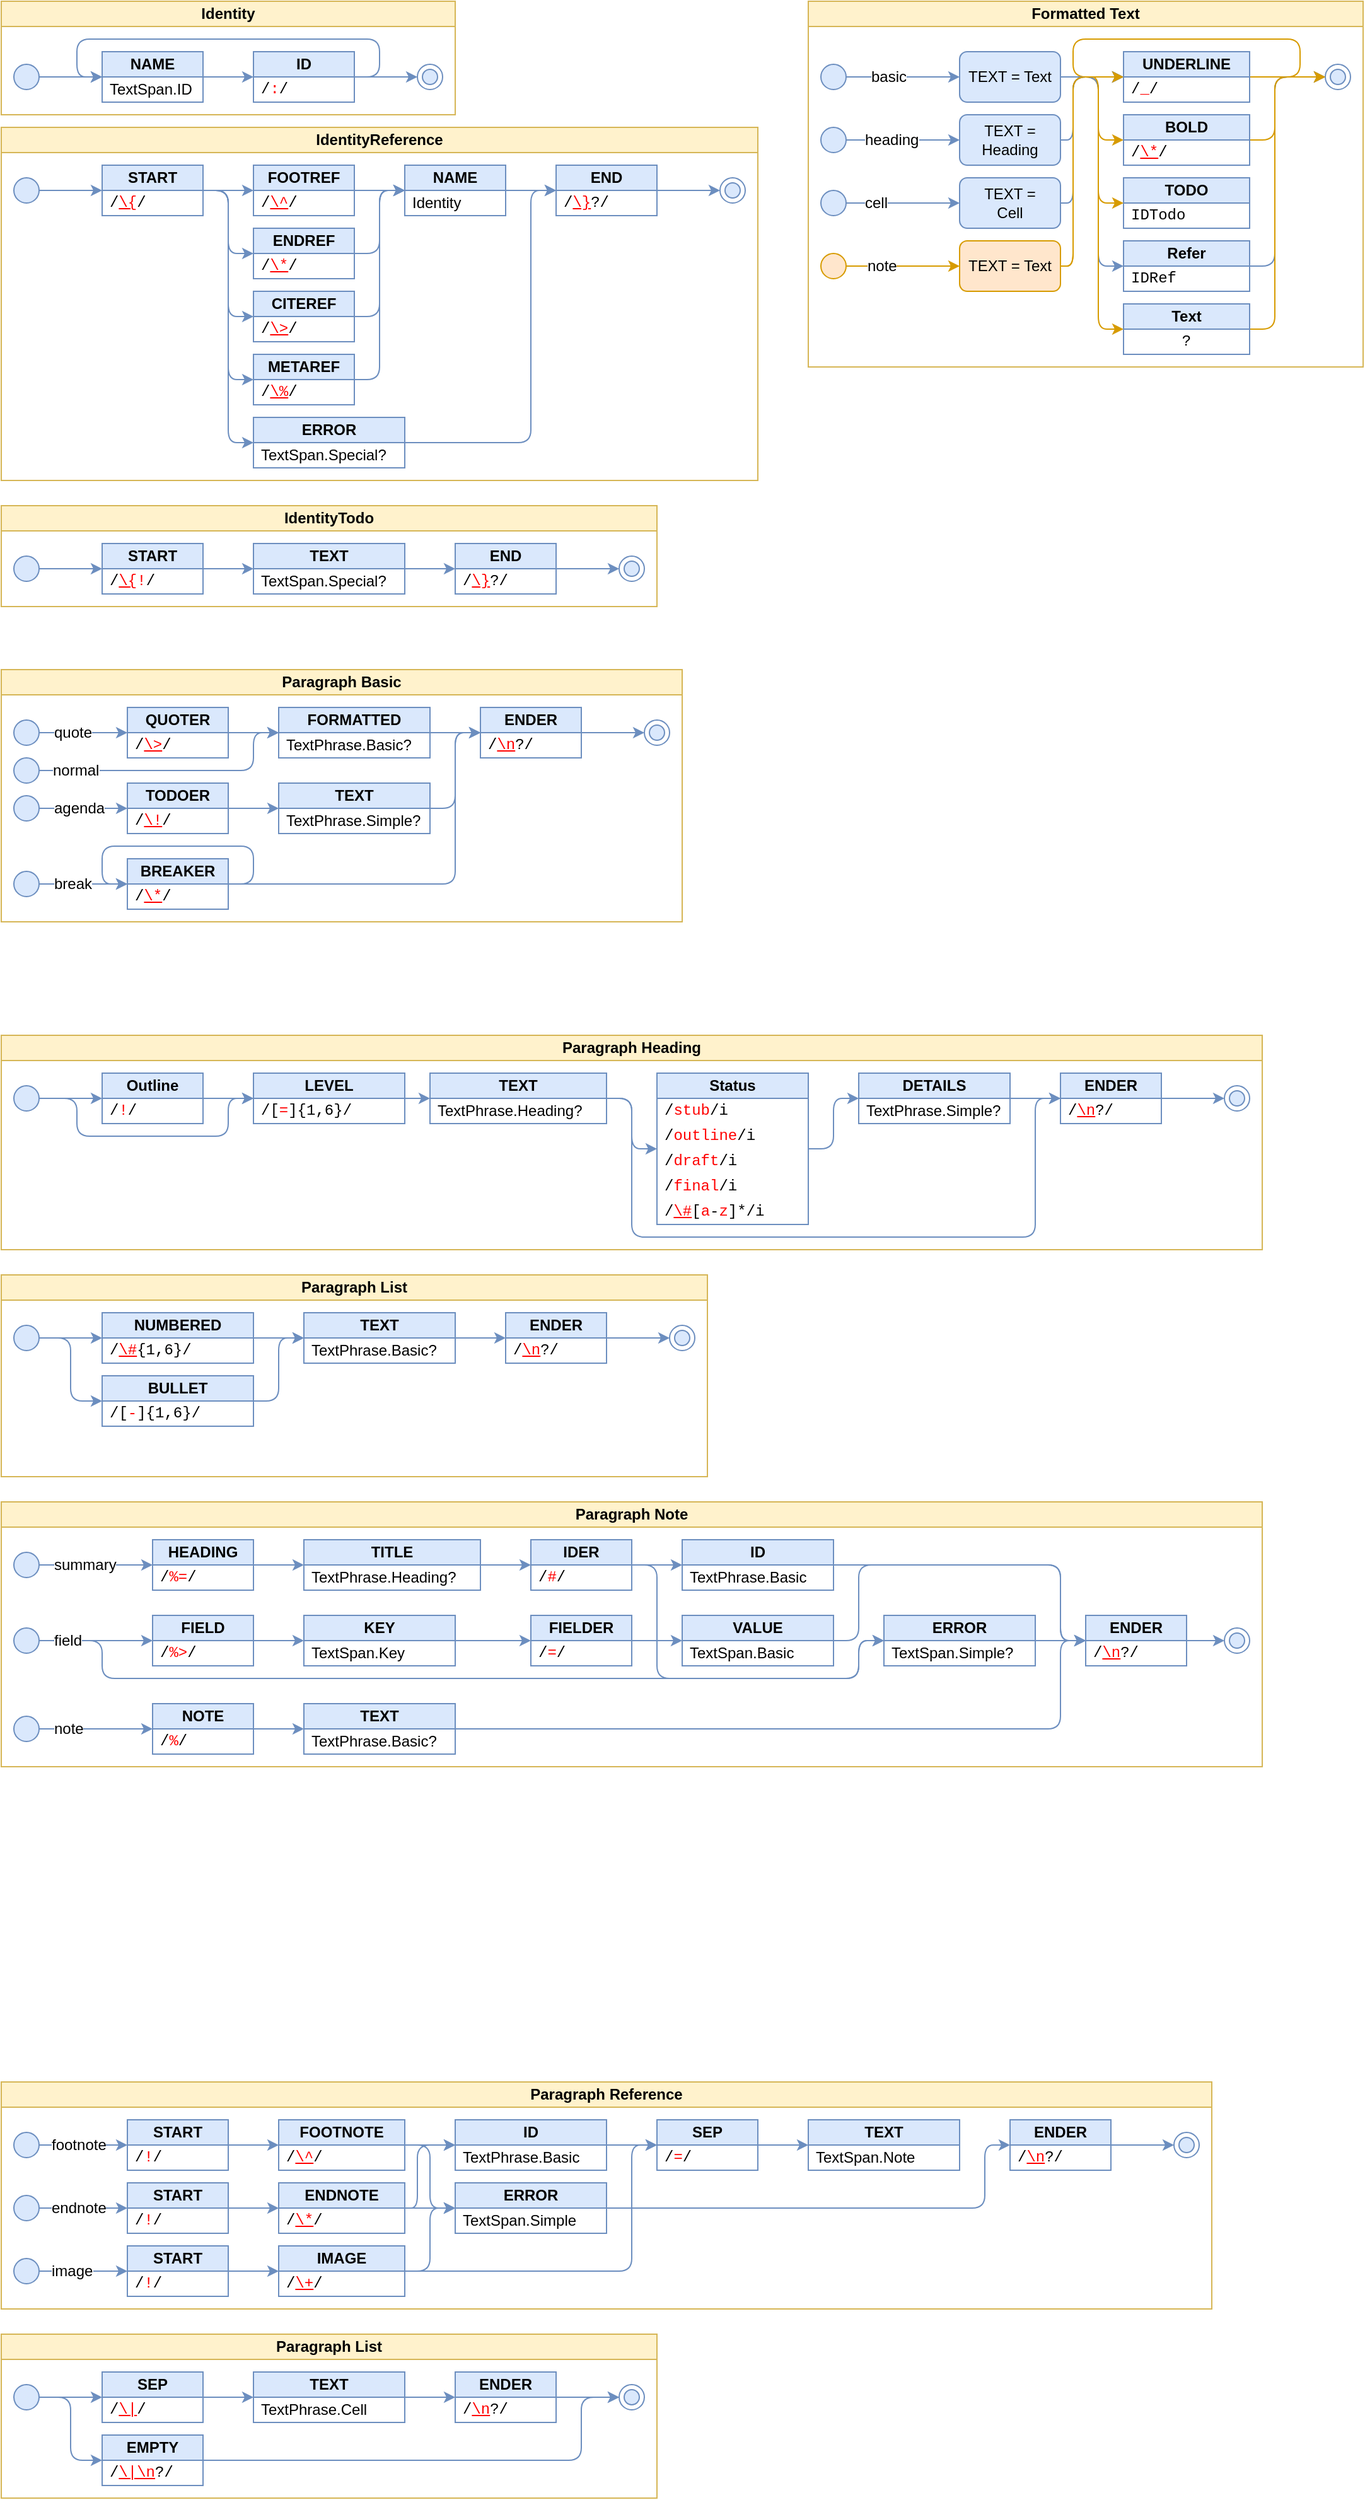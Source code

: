 <mxfile version="20.7.4" type="device" pages="2"><diagram id="sc-TOonuatIkfXAEyowG" name="schema package"><mxGraphModel dx="1434" dy="888" grid="1" gridSize="10" guides="1" tooltips="1" connect="1" arrows="1" fold="1" page="1" pageScale="1" pageWidth="1169" pageHeight="827" math="0" shadow="0"><root><mxCell id="0"/><mxCell id="1" parent="0"/><mxCell id="syiS9b6Fad9CALRtjy05-2" value="Identity" style="swimlane;whiteSpace=wrap;html=1;fillColor=#fff2cc;strokeColor=#d6b656;startSize=20;" parent="1" vertex="1"><mxGeometry x="40" y="40" width="360" height="90" as="geometry"/></mxCell><mxCell id="syiS9b6Fad9CALRtjy05-52" style="edgeStyle=orthogonalEdgeStyle;shape=connector;rounded=1;orthogonalLoop=1;jettySize=auto;html=1;labelBackgroundColor=default;strokeColor=#6c8ebf;fontFamily=Helvetica;fontSize=12;fontColor=default;endArrow=classic;fillColor=#dae8fc;" parent="syiS9b6Fad9CALRtjy05-2" source="syiS9b6Fad9CALRtjy05-3" target="syiS9b6Fad9CALRtjy05-47" edge="1"><mxGeometry relative="1" as="geometry"/></mxCell><mxCell id="syiS9b6Fad9CALRtjy05-3" value="" style="ellipse;whiteSpace=wrap;html=1;aspect=fixed;fillColor=#dae8fc;strokeColor=#6c8ebf;" parent="syiS9b6Fad9CALRtjy05-2" vertex="1"><mxGeometry x="10" y="50" width="20" height="20" as="geometry"/></mxCell><mxCell id="syiS9b6Fad9CALRtjy05-34" value="" style="edgeStyle=orthogonalEdgeStyle;shape=connector;rounded=1;orthogonalLoop=1;jettySize=auto;html=1;labelBackgroundColor=default;strokeColor=#6c8ebf;fontFamily=Helvetica;fontSize=12;fontColor=default;endArrow=classic;fillColor=#dae8fc;" parent="syiS9b6Fad9CALRtjy05-2" source="syiS9b6Fad9CALRtjy05-24" target="syiS9b6Fad9CALRtjy05-33" edge="1"><mxGeometry relative="1" as="geometry"/></mxCell><mxCell id="syiS9b6Fad9CALRtjy05-53" style="edgeStyle=orthogonalEdgeStyle;shape=connector;rounded=1;orthogonalLoop=1;jettySize=auto;html=1;labelBackgroundColor=default;strokeColor=#6c8ebf;fontFamily=Helvetica;fontSize=12;fontColor=default;endArrow=classic;fillColor=#dae8fc;" parent="syiS9b6Fad9CALRtjy05-2" source="syiS9b6Fad9CALRtjy05-24" target="syiS9b6Fad9CALRtjy05-47" edge="1"><mxGeometry relative="1" as="geometry"><Array as="points"><mxPoint x="300" y="60"/><mxPoint x="300" y="30"/><mxPoint x="60" y="30"/><mxPoint x="60" y="60"/></Array></mxGeometry></mxCell><mxCell id="syiS9b6Fad9CALRtjy05-24" value="ID" style="swimlane;fontStyle=1;childLayout=stackLayout;horizontal=1;startSize=20;horizontalStack=0;resizeParent=1;resizeParentMax=0;resizeLast=0;collapsible=1;marginBottom=0;whiteSpace=wrap;html=1;strokeColor=#6c8ebf;fontFamily=Helvetica;fontSize=12;fontColor=default;fillColor=#dae8fc;" parent="syiS9b6Fad9CALRtjy05-2" vertex="1"><mxGeometry x="200" y="40" width="80" height="40" as="geometry"/></mxCell><mxCell id="syiS9b6Fad9CALRtjy05-25" value="/&lt;font color=&quot;#ff0000&quot;&gt;:&lt;/font&gt;/" style="text;strokeColor=none;fillColor=none;align=left;verticalAlign=middle;spacingLeft=4;spacingRight=4;overflow=hidden;points=[[0,0.5],[1,0.5]];portConstraint=eastwest;rotatable=0;whiteSpace=wrap;html=1;fontFamily=Courier New;fontSize=12;fontColor=default;" parent="syiS9b6Fad9CALRtjy05-24" vertex="1"><mxGeometry y="20" width="80" height="20" as="geometry"/></mxCell><mxCell id="syiS9b6Fad9CALRtjy05-33" value="" style="ellipse;html=1;shape=endState;fillColor=#dae8fc;strokeColor=#6c8ebf;fontFamily=Helvetica;fontSize=12;" parent="syiS9b6Fad9CALRtjy05-2" vertex="1"><mxGeometry x="330" y="50" width="20" height="20" as="geometry"/></mxCell><mxCell id="syiS9b6Fad9CALRtjy05-51" value="" style="edgeStyle=orthogonalEdgeStyle;shape=connector;rounded=1;orthogonalLoop=1;jettySize=auto;html=1;labelBackgroundColor=default;strokeColor=#6c8ebf;fontFamily=Helvetica;fontSize=12;fontColor=default;endArrow=classic;fillColor=#dae8fc;" parent="syiS9b6Fad9CALRtjy05-2" source="syiS9b6Fad9CALRtjy05-47" target="syiS9b6Fad9CALRtjy05-24" edge="1"><mxGeometry relative="1" as="geometry"/></mxCell><mxCell id="syiS9b6Fad9CALRtjy05-47" value="NAME" style="swimlane;fontStyle=1;childLayout=stackLayout;horizontal=1;startSize=20;horizontalStack=0;resizeParent=1;resizeParentMax=0;resizeLast=0;collapsible=1;marginBottom=0;whiteSpace=wrap;html=1;strokeColor=#6c8ebf;fontFamily=Helvetica;fontSize=12;fontColor=default;fillColor=#dae8fc;" parent="syiS9b6Fad9CALRtjy05-2" vertex="1"><mxGeometry x="80" y="40" width="80" height="40" as="geometry"/></mxCell><mxCell id="syiS9b6Fad9CALRtjy05-48" value="TextSpan.ID" style="text;strokeColor=none;fillColor=none;align=left;verticalAlign=middle;spacingLeft=4;spacingRight=4;overflow=hidden;points=[[0,0.5],[1,0.5]];portConstraint=eastwest;rotatable=0;whiteSpace=wrap;html=1;fontFamily=Helvetica;fontSize=12;fontColor=default;fontStyle=0" parent="syiS9b6Fad9CALRtjy05-47" vertex="1"><mxGeometry y="20" width="80" height="20" as="geometry"/></mxCell><mxCell id="syiS9b6Fad9CALRtjy05-35" value="IdentityReference" style="swimlane;whiteSpace=wrap;html=1;fillColor=#fff2cc;strokeColor=#d6b656;startSize=20;" parent="1" vertex="1"><mxGeometry x="40" y="140" width="600" height="280" as="geometry"/></mxCell><mxCell id="syiS9b6Fad9CALRtjy05-54" value="" style="edgeStyle=orthogonalEdgeStyle;shape=connector;rounded=1;orthogonalLoop=1;jettySize=auto;html=1;labelBackgroundColor=default;strokeColor=#6c8ebf;fontFamily=Helvetica;fontSize=12;fontColor=default;endArrow=classic;fillColor=#dae8fc;" parent="syiS9b6Fad9CALRtjy05-35" source="syiS9b6Fad9CALRtjy05-37" target="syiS9b6Fad9CALRtjy05-45" edge="1"><mxGeometry relative="1" as="geometry"/></mxCell><mxCell id="syiS9b6Fad9CALRtjy05-37" value="" style="ellipse;whiteSpace=wrap;html=1;aspect=fixed;fillColor=#dae8fc;strokeColor=#6c8ebf;" parent="syiS9b6Fad9CALRtjy05-35" vertex="1"><mxGeometry x="10" y="40" width="20" height="20" as="geometry"/></mxCell><mxCell id="syiS9b6Fad9CALRtjy05-40" value="FOOTREF" style="swimlane;fontStyle=1;childLayout=stackLayout;horizontal=1;startSize=20;horizontalStack=0;resizeParent=1;resizeParentMax=0;resizeLast=0;collapsible=1;marginBottom=0;whiteSpace=wrap;html=1;strokeColor=#6c8ebf;fontFamily=Helvetica;fontSize=12;fontColor=default;fillColor=#dae8fc;" parent="syiS9b6Fad9CALRtjy05-35" vertex="1"><mxGeometry x="200" y="30" width="80" height="40" as="geometry"/></mxCell><mxCell id="syiS9b6Fad9CALRtjy05-41" value="/&lt;font color=&quot;#ff0000&quot;&gt;&lt;u&gt;\^&lt;/u&gt;&lt;/font&gt;/" style="text;strokeColor=none;fillColor=none;align=left;verticalAlign=middle;spacingLeft=4;spacingRight=4;overflow=hidden;points=[[0,0.5],[1,0.5]];portConstraint=eastwest;rotatable=0;whiteSpace=wrap;html=1;fontFamily=Courier New;fontSize=12;fontColor=default;" parent="syiS9b6Fad9CALRtjy05-40" vertex="1"><mxGeometry y="20" width="80" height="20" as="geometry"/></mxCell><mxCell id="syiS9b6Fad9CALRtjy05-55" style="edgeStyle=elbowEdgeStyle;shape=connector;rounded=1;orthogonalLoop=1;jettySize=auto;html=1;labelBackgroundColor=default;strokeColor=#6c8ebf;fontFamily=Helvetica;fontSize=12;fontColor=default;endArrow=classic;fillColor=#dae8fc;" parent="syiS9b6Fad9CALRtjy05-35" source="syiS9b6Fad9CALRtjy05-45" target="syiS9b6Fad9CALRtjy05-40" edge="1"><mxGeometry relative="1" as="geometry"/></mxCell><mxCell id="syiS9b6Fad9CALRtjy05-67" style="edgeStyle=elbowEdgeStyle;shape=connector;rounded=1;orthogonalLoop=1;jettySize=auto;html=1;labelBackgroundColor=default;strokeColor=#6c8ebf;fontFamily=Helvetica;fontSize=12;fontColor=#FF0000;endArrow=classic;fillColor=#dae8fc;" parent="syiS9b6Fad9CALRtjy05-35" source="syiS9b6Fad9CALRtjy05-45" target="syiS9b6Fad9CALRtjy05-56" edge="1"><mxGeometry relative="1" as="geometry"/></mxCell><mxCell id="syiS9b6Fad9CALRtjy05-68" style="edgeStyle=elbowEdgeStyle;shape=connector;rounded=1;orthogonalLoop=1;jettySize=auto;html=1;labelBackgroundColor=default;strokeColor=#6c8ebf;fontFamily=Helvetica;fontSize=12;fontColor=#FF0000;endArrow=classic;fillColor=#dae8fc;" parent="syiS9b6Fad9CALRtjy05-35" source="syiS9b6Fad9CALRtjy05-45" target="syiS9b6Fad9CALRtjy05-58" edge="1"><mxGeometry relative="1" as="geometry"/></mxCell><mxCell id="syiS9b6Fad9CALRtjy05-69" style="edgeStyle=elbowEdgeStyle;shape=connector;rounded=1;orthogonalLoop=1;jettySize=auto;html=1;labelBackgroundColor=default;strokeColor=#6c8ebf;fontFamily=Helvetica;fontSize=12;fontColor=#FF0000;endArrow=classic;fillColor=#dae8fc;" parent="syiS9b6Fad9CALRtjy05-35" source="syiS9b6Fad9CALRtjy05-45" target="syiS9b6Fad9CALRtjy05-60" edge="1"><mxGeometry relative="1" as="geometry"/></mxCell><mxCell id="syiS9b6Fad9CALRtjy05-70" style="edgeStyle=elbowEdgeStyle;shape=connector;rounded=1;orthogonalLoop=1;jettySize=auto;html=1;labelBackgroundColor=default;strokeColor=#6c8ebf;fontFamily=Helvetica;fontSize=12;fontColor=#FF0000;endArrow=classic;fillColor=#dae8fc;" parent="syiS9b6Fad9CALRtjy05-35" source="syiS9b6Fad9CALRtjy05-45" target="syiS9b6Fad9CALRtjy05-62" edge="1"><mxGeometry relative="1" as="geometry"/></mxCell><mxCell id="syiS9b6Fad9CALRtjy05-45" value="START" style="swimlane;fontStyle=1;childLayout=stackLayout;horizontal=1;startSize=20;horizontalStack=0;resizeParent=1;resizeParentMax=0;resizeLast=0;collapsible=1;marginBottom=0;whiteSpace=wrap;html=1;strokeColor=#6c8ebf;fontFamily=Helvetica;fontSize=12;fontColor=default;fillColor=#dae8fc;" parent="syiS9b6Fad9CALRtjy05-35" vertex="1"><mxGeometry x="80" y="30" width="80" height="40" as="geometry"/></mxCell><mxCell id="syiS9b6Fad9CALRtjy05-46" value="/&lt;font color=&quot;#ff0000&quot;&gt;&lt;u&gt;\{&lt;/u&gt;&lt;/font&gt;/" style="text;strokeColor=none;fillColor=none;align=left;verticalAlign=middle;spacingLeft=4;spacingRight=4;overflow=hidden;points=[[0,0.5],[1,0.5]];portConstraint=eastwest;rotatable=0;whiteSpace=wrap;html=1;fontFamily=Courier New;fontSize=12;fontColor=default;" parent="syiS9b6Fad9CALRtjy05-45" vertex="1"><mxGeometry y="20" width="80" height="20" as="geometry"/></mxCell><mxCell id="syiS9b6Fad9CALRtjy05-56" value="ENDREF" style="swimlane;fontStyle=1;childLayout=stackLayout;horizontal=1;startSize=20;horizontalStack=0;resizeParent=1;resizeParentMax=0;resizeLast=0;collapsible=1;marginBottom=0;whiteSpace=wrap;html=1;strokeColor=#6c8ebf;fontFamily=Helvetica;fontSize=12;fontColor=default;fillColor=#dae8fc;" parent="syiS9b6Fad9CALRtjy05-35" vertex="1"><mxGeometry x="200" y="80" width="80" height="40" as="geometry"/></mxCell><mxCell id="syiS9b6Fad9CALRtjy05-57" value="/&lt;font color=&quot;#ff0000&quot;&gt;&lt;u&gt;\*&lt;/u&gt;&lt;/font&gt;/" style="text;strokeColor=none;fillColor=none;align=left;verticalAlign=middle;spacingLeft=4;spacingRight=4;overflow=hidden;points=[[0,0.5],[1,0.5]];portConstraint=eastwest;rotatable=0;whiteSpace=wrap;html=1;fontFamily=Courier New;fontSize=12;fontColor=default;" parent="syiS9b6Fad9CALRtjy05-56" vertex="1"><mxGeometry y="20" width="80" height="20" as="geometry"/></mxCell><mxCell id="syiS9b6Fad9CALRtjy05-58" value="CITEREF" style="swimlane;fontStyle=1;childLayout=stackLayout;horizontal=1;startSize=20;horizontalStack=0;resizeParent=1;resizeParentMax=0;resizeLast=0;collapsible=1;marginBottom=0;whiteSpace=wrap;html=1;strokeColor=#6c8ebf;fontFamily=Helvetica;fontSize=12;fontColor=default;fillColor=#dae8fc;" parent="syiS9b6Fad9CALRtjy05-35" vertex="1"><mxGeometry x="200" y="130" width="80" height="40" as="geometry"/></mxCell><mxCell id="syiS9b6Fad9CALRtjy05-59" value="/&lt;font color=&quot;#ff0000&quot;&gt;&lt;u&gt;\&amp;gt;&lt;/u&gt;&lt;/font&gt;/" style="text;strokeColor=none;fillColor=none;align=left;verticalAlign=middle;spacingLeft=4;spacingRight=4;overflow=hidden;points=[[0,0.5],[1,0.5]];portConstraint=eastwest;rotatable=0;whiteSpace=wrap;html=1;fontFamily=Courier New;fontSize=12;fontColor=default;" parent="syiS9b6Fad9CALRtjy05-58" vertex="1"><mxGeometry y="20" width="80" height="20" as="geometry"/></mxCell><mxCell id="syiS9b6Fad9CALRtjy05-60" value="METAREF" style="swimlane;fontStyle=1;childLayout=stackLayout;horizontal=1;startSize=20;horizontalStack=0;resizeParent=1;resizeParentMax=0;resizeLast=0;collapsible=1;marginBottom=0;whiteSpace=wrap;html=1;strokeColor=#6c8ebf;fontFamily=Helvetica;fontSize=12;fontColor=default;fillColor=#dae8fc;" parent="syiS9b6Fad9CALRtjy05-35" vertex="1"><mxGeometry x="200" y="180" width="80" height="40" as="geometry"/></mxCell><mxCell id="syiS9b6Fad9CALRtjy05-61" value="/&lt;font color=&quot;#ff0000&quot;&gt;&lt;u&gt;\%&lt;/u&gt;&lt;/font&gt;/" style="text;strokeColor=none;fillColor=none;align=left;verticalAlign=middle;spacingLeft=4;spacingRight=4;overflow=hidden;points=[[0,0.5],[1,0.5]];portConstraint=eastwest;rotatable=0;whiteSpace=wrap;html=1;fontFamily=Courier New;fontSize=12;fontColor=default;" parent="syiS9b6Fad9CALRtjy05-60" vertex="1"><mxGeometry y="20" width="80" height="20" as="geometry"/></mxCell><mxCell id="syiS9b6Fad9CALRtjy05-78" style="edgeStyle=elbowEdgeStyle;shape=connector;rounded=1;orthogonalLoop=1;jettySize=auto;html=1;labelBackgroundColor=default;strokeColor=#6c8ebf;fontFamily=Helvetica;fontSize=12;fontColor=#FF0000;endArrow=classic;fillColor=#dae8fc;" parent="syiS9b6Fad9CALRtjy05-35" source="syiS9b6Fad9CALRtjy05-62" target="syiS9b6Fad9CALRtjy05-64" edge="1"><mxGeometry relative="1" as="geometry"><Array as="points"><mxPoint x="420" y="180"/></Array></mxGeometry></mxCell><mxCell id="syiS9b6Fad9CALRtjy05-62" value="ERROR" style="swimlane;fontStyle=1;childLayout=stackLayout;horizontal=1;startSize=20;horizontalStack=0;resizeParent=1;resizeParentMax=0;resizeLast=0;collapsible=1;marginBottom=0;whiteSpace=wrap;html=1;strokeColor=#6c8ebf;fontFamily=Helvetica;fontSize=12;fontColor=default;fillColor=#dae8fc;" parent="syiS9b6Fad9CALRtjy05-35" vertex="1"><mxGeometry x="200" y="230" width="120" height="40" as="geometry"/></mxCell><mxCell id="syiS9b6Fad9CALRtjy05-63" value="TextSpan.Special?" style="text;strokeColor=none;fillColor=none;align=left;verticalAlign=middle;spacingLeft=4;spacingRight=4;overflow=hidden;points=[[0,0.5],[1,0.5]];portConstraint=eastwest;rotatable=0;whiteSpace=wrap;html=1;fontFamily=Helvetica;fontSize=12;fontColor=default;fontStyle=0" parent="syiS9b6Fad9CALRtjy05-62" vertex="1"><mxGeometry y="20" width="120" height="20" as="geometry"/></mxCell><mxCell id="syiS9b6Fad9CALRtjy05-44" value="" style="ellipse;html=1;shape=endState;fillColor=#dae8fc;strokeColor=#6c8ebf;fontFamily=Helvetica;fontSize=12;" parent="syiS9b6Fad9CALRtjy05-35" vertex="1"><mxGeometry x="570" y="40" width="20" height="20" as="geometry"/></mxCell><mxCell id="syiS9b6Fad9CALRtjy05-77" value="" style="edgeStyle=elbowEdgeStyle;shape=connector;rounded=1;orthogonalLoop=1;jettySize=auto;html=1;labelBackgroundColor=default;strokeColor=#6c8ebf;fontFamily=Helvetica;fontSize=12;fontColor=#FF0000;endArrow=classic;fillColor=#dae8fc;" parent="syiS9b6Fad9CALRtjy05-35" source="syiS9b6Fad9CALRtjy05-75" target="syiS9b6Fad9CALRtjy05-64" edge="1"><mxGeometry relative="1" as="geometry"/></mxCell><mxCell id="syiS9b6Fad9CALRtjy05-75" value="NAME" style="swimlane;fontStyle=1;childLayout=stackLayout;horizontal=1;startSize=20;horizontalStack=0;resizeParent=1;resizeParentMax=0;resizeLast=0;collapsible=1;marginBottom=0;whiteSpace=wrap;html=1;strokeColor=#6c8ebf;fontFamily=Helvetica;fontSize=12;fontColor=default;fillColor=#dae8fc;" parent="syiS9b6Fad9CALRtjy05-35" vertex="1"><mxGeometry x="320" y="30" width="80" height="40" as="geometry"/></mxCell><mxCell id="syiS9b6Fad9CALRtjy05-76" value="Identity" style="text;strokeColor=none;fillColor=none;align=left;verticalAlign=middle;spacingLeft=4;spacingRight=4;overflow=hidden;points=[[0,0.5],[1,0.5]];portConstraint=eastwest;rotatable=0;whiteSpace=wrap;html=1;fontFamily=Helvetica;fontSize=12;fontColor=default;fontStyle=0" parent="syiS9b6Fad9CALRtjy05-75" vertex="1"><mxGeometry y="20" width="80" height="20" as="geometry"/></mxCell><mxCell id="syiS9b6Fad9CALRtjy05-73" style="edgeStyle=elbowEdgeStyle;shape=connector;rounded=1;orthogonalLoop=1;jettySize=auto;html=1;labelBackgroundColor=default;strokeColor=#6c8ebf;fontFamily=Helvetica;fontSize=12;fontColor=#FF0000;endArrow=classic;fillColor=#dae8fc;" parent="syiS9b6Fad9CALRtjy05-35" source="syiS9b6Fad9CALRtjy05-60" target="syiS9b6Fad9CALRtjy05-75" edge="1"><mxGeometry relative="1" as="geometry"/></mxCell><mxCell id="syiS9b6Fad9CALRtjy05-72" style="edgeStyle=elbowEdgeStyle;shape=connector;rounded=1;orthogonalLoop=1;jettySize=auto;html=1;labelBackgroundColor=default;strokeColor=#6c8ebf;fontFamily=Helvetica;fontSize=12;fontColor=#FF0000;endArrow=classic;fillColor=#dae8fc;" parent="syiS9b6Fad9CALRtjy05-35" source="syiS9b6Fad9CALRtjy05-58" target="syiS9b6Fad9CALRtjy05-75" edge="1"><mxGeometry relative="1" as="geometry"/></mxCell><mxCell id="syiS9b6Fad9CALRtjy05-71" style="edgeStyle=elbowEdgeStyle;shape=connector;rounded=1;orthogonalLoop=1;jettySize=auto;html=1;labelBackgroundColor=default;strokeColor=#6c8ebf;fontFamily=Helvetica;fontSize=12;fontColor=#FF0000;endArrow=classic;fillColor=#dae8fc;" parent="syiS9b6Fad9CALRtjy05-35" source="syiS9b6Fad9CALRtjy05-56" target="syiS9b6Fad9CALRtjy05-75" edge="1"><mxGeometry relative="1" as="geometry"/></mxCell><mxCell id="syiS9b6Fad9CALRtjy05-39" value="" style="edgeStyle=orthogonalEdgeStyle;shape=connector;rounded=1;orthogonalLoop=1;jettySize=auto;html=1;labelBackgroundColor=default;strokeColor=#6c8ebf;fontFamily=Helvetica;fontSize=12;fontColor=default;endArrow=classic;fillColor=#dae8fc;" parent="syiS9b6Fad9CALRtjy05-35" source="syiS9b6Fad9CALRtjy05-40" target="syiS9b6Fad9CALRtjy05-75" edge="1"><mxGeometry relative="1" as="geometry"/></mxCell><mxCell id="syiS9b6Fad9CALRtjy05-64" value="END" style="swimlane;fontStyle=1;childLayout=stackLayout;horizontal=1;startSize=20;horizontalStack=0;resizeParent=1;resizeParentMax=0;resizeLast=0;collapsible=1;marginBottom=0;whiteSpace=wrap;html=1;strokeColor=#6c8ebf;fontFamily=Helvetica;fontSize=12;fontColor=default;fillColor=#dae8fc;" parent="syiS9b6Fad9CALRtjy05-35" vertex="1"><mxGeometry x="440" y="30" width="80" height="40" as="geometry"/></mxCell><mxCell id="syiS9b6Fad9CALRtjy05-65" value="/&lt;font color=&quot;#ff0000&quot;&gt;&lt;u&gt;\}&lt;/u&gt;&lt;/font&gt;?/" style="text;strokeColor=none;fillColor=none;align=left;verticalAlign=middle;spacingLeft=4;spacingRight=4;overflow=hidden;points=[[0,0.5],[1,0.5]];portConstraint=eastwest;rotatable=0;whiteSpace=wrap;html=1;fontFamily=Courier New;fontSize=12;fontColor=default;" parent="syiS9b6Fad9CALRtjy05-64" vertex="1"><mxGeometry y="20" width="80" height="20" as="geometry"/></mxCell><mxCell id="syiS9b6Fad9CALRtjy05-66" value="" style="edgeStyle=orthogonalEdgeStyle;shape=connector;rounded=1;orthogonalLoop=1;jettySize=auto;html=1;labelBackgroundColor=default;strokeColor=#6c8ebf;fontFamily=Helvetica;fontSize=12;fontColor=#FF0000;endArrow=classic;fillColor=#dae8fc;" parent="syiS9b6Fad9CALRtjy05-35" source="syiS9b6Fad9CALRtjy05-64" target="syiS9b6Fad9CALRtjy05-44" edge="1"><mxGeometry relative="1" as="geometry"/></mxCell><mxCell id="syiS9b6Fad9CALRtjy05-79" value="IdentityTodo" style="swimlane;whiteSpace=wrap;html=1;fillColor=#fff2cc;strokeColor=#d6b656;startSize=20;" parent="1" vertex="1"><mxGeometry x="40" y="440" width="520" height="80" as="geometry"/></mxCell><mxCell id="syiS9b6Fad9CALRtjy05-80" value="" style="edgeStyle=orthogonalEdgeStyle;shape=connector;rounded=1;orthogonalLoop=1;jettySize=auto;html=1;labelBackgroundColor=default;strokeColor=#6c8ebf;fontFamily=Helvetica;fontSize=12;fontColor=default;endArrow=classic;fillColor=#dae8fc;" parent="syiS9b6Fad9CALRtjy05-79" source="syiS9b6Fad9CALRtjy05-81" target="syiS9b6Fad9CALRtjy05-89" edge="1"><mxGeometry relative="1" as="geometry"/></mxCell><mxCell id="syiS9b6Fad9CALRtjy05-81" value="" style="ellipse;whiteSpace=wrap;html=1;aspect=fixed;fillColor=#dae8fc;strokeColor=#6c8ebf;" parent="syiS9b6Fad9CALRtjy05-79" vertex="1"><mxGeometry x="10" y="40" width="20" height="20" as="geometry"/></mxCell><mxCell id="syiS9b6Fad9CALRtjy05-88" style="edgeStyle=elbowEdgeStyle;shape=connector;rounded=1;orthogonalLoop=1;jettySize=auto;html=1;labelBackgroundColor=default;strokeColor=#6c8ebf;fontFamily=Helvetica;fontSize=12;fontColor=#FF0000;endArrow=classic;fillColor=#dae8fc;" parent="syiS9b6Fad9CALRtjy05-79" source="syiS9b6Fad9CALRtjy05-89" target="syiS9b6Fad9CALRtjy05-98" edge="1"><mxGeometry relative="1" as="geometry"/></mxCell><mxCell id="syiS9b6Fad9CALRtjy05-89" value="START" style="swimlane;fontStyle=1;childLayout=stackLayout;horizontal=1;startSize=20;horizontalStack=0;resizeParent=1;resizeParentMax=0;resizeLast=0;collapsible=1;marginBottom=0;whiteSpace=wrap;html=1;strokeColor=#6c8ebf;fontFamily=Helvetica;fontSize=12;fontColor=default;fillColor=#dae8fc;" parent="syiS9b6Fad9CALRtjy05-79" vertex="1"><mxGeometry x="80" y="30" width="80" height="40" as="geometry"/></mxCell><mxCell id="syiS9b6Fad9CALRtjy05-90" value="/&lt;font color=&quot;#ff0000&quot;&gt;&lt;u&gt;\{&lt;/u&gt;!&lt;/font&gt;/" style="text;strokeColor=none;fillColor=none;align=left;verticalAlign=middle;spacingLeft=4;spacingRight=4;overflow=hidden;points=[[0,0.5],[1,0.5]];portConstraint=eastwest;rotatable=0;whiteSpace=wrap;html=1;fontFamily=Courier New;fontSize=12;fontColor=default;" parent="syiS9b6Fad9CALRtjy05-89" vertex="1"><mxGeometry y="20" width="80" height="20" as="geometry"/></mxCell><mxCell id="syiS9b6Fad9CALRtjy05-97" style="edgeStyle=elbowEdgeStyle;shape=connector;rounded=1;orthogonalLoop=1;jettySize=auto;html=1;labelBackgroundColor=default;strokeColor=#6c8ebf;fontFamily=Helvetica;fontSize=12;fontColor=#FF0000;endArrow=classic;fillColor=#dae8fc;" parent="syiS9b6Fad9CALRtjy05-79" source="syiS9b6Fad9CALRtjy05-98" target="syiS9b6Fad9CALRtjy05-108" edge="1"><mxGeometry relative="1" as="geometry"/></mxCell><mxCell id="syiS9b6Fad9CALRtjy05-98" value="TEXT" style="swimlane;fontStyle=1;childLayout=stackLayout;horizontal=1;startSize=20;horizontalStack=0;resizeParent=1;resizeParentMax=0;resizeLast=0;collapsible=1;marginBottom=0;whiteSpace=wrap;html=1;strokeColor=#6c8ebf;fontFamily=Helvetica;fontSize=12;fontColor=default;fillColor=#dae8fc;" parent="syiS9b6Fad9CALRtjy05-79" vertex="1"><mxGeometry x="200" y="30" width="120" height="40" as="geometry"/></mxCell><mxCell id="syiS9b6Fad9CALRtjy05-99" value="TextSpan.Special?" style="text;strokeColor=none;fillColor=none;align=left;verticalAlign=middle;spacingLeft=4;spacingRight=4;overflow=hidden;points=[[0,0.5],[1,0.5]];portConstraint=eastwest;rotatable=0;whiteSpace=wrap;html=1;fontFamily=Helvetica;fontSize=12;fontColor=default;fontStyle=0" parent="syiS9b6Fad9CALRtjy05-98" vertex="1"><mxGeometry y="20" width="120" height="20" as="geometry"/></mxCell><mxCell id="syiS9b6Fad9CALRtjy05-100" value="" style="ellipse;html=1;shape=endState;fillColor=#dae8fc;strokeColor=#6c8ebf;fontFamily=Helvetica;fontSize=12;" parent="syiS9b6Fad9CALRtjy05-79" vertex="1"><mxGeometry x="490" y="40" width="20" height="20" as="geometry"/></mxCell><mxCell id="syiS9b6Fad9CALRtjy05-108" value="END" style="swimlane;fontStyle=1;childLayout=stackLayout;horizontal=1;startSize=20;horizontalStack=0;resizeParent=1;resizeParentMax=0;resizeLast=0;collapsible=1;marginBottom=0;whiteSpace=wrap;html=1;strokeColor=#6c8ebf;fontFamily=Helvetica;fontSize=12;fontColor=default;fillColor=#dae8fc;" parent="syiS9b6Fad9CALRtjy05-79" vertex="1"><mxGeometry x="360" y="30" width="80" height="40" as="geometry"/></mxCell><mxCell id="syiS9b6Fad9CALRtjy05-109" value="/&lt;font color=&quot;#ff0000&quot;&gt;&lt;u&gt;\}&lt;/u&gt;&lt;/font&gt;?/" style="text;strokeColor=none;fillColor=none;align=left;verticalAlign=middle;spacingLeft=4;spacingRight=4;overflow=hidden;points=[[0,0.5],[1,0.5]];portConstraint=eastwest;rotatable=0;whiteSpace=wrap;html=1;fontFamily=Courier New;fontSize=12;fontColor=default;" parent="syiS9b6Fad9CALRtjy05-108" vertex="1"><mxGeometry y="20" width="80" height="20" as="geometry"/></mxCell><mxCell id="syiS9b6Fad9CALRtjy05-110" value="" style="edgeStyle=orthogonalEdgeStyle;shape=connector;rounded=1;orthogonalLoop=1;jettySize=auto;html=1;labelBackgroundColor=default;strokeColor=#6c8ebf;fontFamily=Helvetica;fontSize=12;fontColor=#FF0000;endArrow=classic;fillColor=#dae8fc;" parent="syiS9b6Fad9CALRtjy05-79" source="syiS9b6Fad9CALRtjy05-108" target="syiS9b6Fad9CALRtjy05-100" edge="1"><mxGeometry relative="1" as="geometry"/></mxCell><mxCell id="syiS9b6Fad9CALRtjy05-119" value="Paragraph Basic" style="swimlane;whiteSpace=wrap;html=1;fillColor=#fff2cc;strokeColor=#d6b656;startSize=20;" parent="1" vertex="1"><mxGeometry x="40" y="570" width="540" height="200" as="geometry"/></mxCell><mxCell id="syiS9b6Fad9CALRtjy05-149" value="quote" style="edgeStyle=elbowEdgeStyle;shape=connector;rounded=1;orthogonalLoop=1;jettySize=auto;html=1;labelBackgroundColor=default;strokeColor=#6c8ebf;fontFamily=Helvetica;fontSize=12;fontColor=default;endArrow=classic;startSize=20;fillColor=#dae8fc;align=left;" parent="syiS9b6Fad9CALRtjy05-119" source="syiS9b6Fad9CALRtjy05-121" target="syiS9b6Fad9CALRtjy05-137" edge="1"><mxGeometry x="-0.714" relative="1" as="geometry"><mxPoint as="offset"/></mxGeometry></mxCell><mxCell id="syiS9b6Fad9CALRtjy05-121" value="" style="ellipse;whiteSpace=wrap;html=1;aspect=fixed;fillColor=#dae8fc;strokeColor=#6c8ebf;" parent="syiS9b6Fad9CALRtjy05-119" vertex="1"><mxGeometry x="10" y="40" width="20" height="20" as="geometry"/></mxCell><mxCell id="syiS9b6Fad9CALRtjy05-128" value="" style="ellipse;html=1;shape=endState;fillColor=#dae8fc;strokeColor=#6c8ebf;fontFamily=Helvetica;fontSize=12;" parent="syiS9b6Fad9CALRtjy05-119" vertex="1"><mxGeometry x="510" y="40" width="20" height="20" as="geometry"/></mxCell><mxCell id="syiS9b6Fad9CALRtjy05-154" style="edgeStyle=elbowEdgeStyle;shape=connector;rounded=1;orthogonalLoop=1;jettySize=auto;html=1;labelBackgroundColor=default;strokeColor=#6c8ebf;fontFamily=Helvetica;fontSize=12;fontColor=default;endArrow=classic;startSize=20;fillColor=#dae8fc;" parent="syiS9b6Fad9CALRtjy05-119" source="syiS9b6Fad9CALRtjy05-137" target="syiS9b6Fad9CALRtjy05-141" edge="1"><mxGeometry relative="1" as="geometry"/></mxCell><mxCell id="syiS9b6Fad9CALRtjy05-137" value="QUOTER" style="swimlane;fontStyle=1;childLayout=stackLayout;horizontal=1;startSize=20;horizontalStack=0;resizeParent=1;resizeParentMax=0;resizeLast=0;collapsible=1;marginBottom=0;whiteSpace=wrap;html=1;strokeColor=#6c8ebf;fontFamily=Helvetica;fontSize=12;fontColor=default;fillColor=#dae8fc;" parent="syiS9b6Fad9CALRtjy05-119" vertex="1"><mxGeometry x="100" y="30" width="80" height="40" as="geometry"/></mxCell><mxCell id="syiS9b6Fad9CALRtjy05-138" value="/&lt;font color=&quot;#ff0000&quot;&gt;&lt;u&gt;\&amp;gt;&lt;/u&gt;&lt;/font&gt;/" style="text;strokeColor=none;fillColor=none;align=left;verticalAlign=middle;spacingLeft=4;spacingRight=4;overflow=hidden;points=[[0,0.5],[1,0.5]];portConstraint=eastwest;rotatable=0;whiteSpace=wrap;html=1;fontFamily=Courier New;fontSize=12;fontColor=default;" parent="syiS9b6Fad9CALRtjy05-137" vertex="1"><mxGeometry y="20" width="80" height="20" as="geometry"/></mxCell><mxCell id="syiS9b6Fad9CALRtjy05-163" style="edgeStyle=elbowEdgeStyle;shape=connector;rounded=1;orthogonalLoop=1;jettySize=auto;html=1;labelBackgroundColor=default;strokeColor=#6c8ebf;fontFamily=Helvetica;fontSize=12;fontColor=default;endArrow=classic;startSize=20;fillColor=#dae8fc;" parent="syiS9b6Fad9CALRtjy05-119" source="syiS9b6Fad9CALRtjy05-141" target="syiS9b6Fad9CALRtjy05-145" edge="1"><mxGeometry relative="1" as="geometry"/></mxCell><mxCell id="syiS9b6Fad9CALRtjy05-141" value="FORMATTED" style="swimlane;fontStyle=1;childLayout=stackLayout;horizontal=1;startSize=20;horizontalStack=0;resizeParent=1;resizeParentMax=0;resizeLast=0;collapsible=1;marginBottom=0;whiteSpace=wrap;html=1;strokeColor=#6c8ebf;fontFamily=Helvetica;fontSize=12;fontColor=default;fillColor=#dae8fc;" parent="syiS9b6Fad9CALRtjy05-119" vertex="1"><mxGeometry x="220" y="30" width="120" height="40" as="geometry"/></mxCell><mxCell id="syiS9b6Fad9CALRtjy05-142" value="TextPhrase.Basic?" style="text;strokeColor=none;fillColor=none;align=left;verticalAlign=middle;spacingLeft=4;spacingRight=4;overflow=hidden;points=[[0,0.5],[1,0.5]];portConstraint=eastwest;rotatable=0;whiteSpace=wrap;html=1;fontFamily=Helvetica;fontSize=12;fontColor=default;fontStyle=0" parent="syiS9b6Fad9CALRtjy05-141" vertex="1"><mxGeometry y="20" width="120" height="20" as="geometry"/></mxCell><mxCell id="syiS9b6Fad9CALRtjy05-168" style="edgeStyle=orthogonalEdgeStyle;shape=connector;rounded=1;orthogonalLoop=1;jettySize=auto;html=1;labelBackgroundColor=default;strokeColor=#6c8ebf;fontFamily=Helvetica;fontSize=12;fontColor=default;endArrow=classic;startSize=20;fillColor=#dae8fc;" parent="syiS9b6Fad9CALRtjy05-119" source="syiS9b6Fad9CALRtjy05-145" target="syiS9b6Fad9CALRtjy05-128" edge="1"><mxGeometry relative="1" as="geometry"/></mxCell><mxCell id="syiS9b6Fad9CALRtjy05-145" value="ENDER" style="swimlane;fontStyle=1;childLayout=stackLayout;horizontal=1;startSize=20;horizontalStack=0;resizeParent=1;resizeParentMax=0;resizeLast=0;collapsible=1;marginBottom=0;whiteSpace=wrap;html=1;strokeColor=#6c8ebf;fontFamily=Helvetica;fontSize=12;fontColor=default;fillColor=#dae8fc;" parent="syiS9b6Fad9CALRtjy05-119" vertex="1"><mxGeometry x="380" y="30" width="80" height="40" as="geometry"/></mxCell><mxCell id="syiS9b6Fad9CALRtjy05-146" value="/&lt;font color=&quot;#ff0000&quot;&gt;&lt;u&gt;\n&lt;/u&gt;&lt;/font&gt;?/" style="text;strokeColor=none;fillColor=none;align=left;verticalAlign=middle;spacingLeft=4;spacingRight=4;overflow=hidden;points=[[0,0.5],[1,0.5]];portConstraint=eastwest;rotatable=0;whiteSpace=wrap;html=1;fontFamily=Courier New;fontSize=12;fontColor=default;" parent="syiS9b6Fad9CALRtjy05-145" vertex="1"><mxGeometry y="20" width="80" height="20" as="geometry"/></mxCell><mxCell id="syiS9b6Fad9CALRtjy05-167" style="edgeStyle=orthogonalEdgeStyle;shape=connector;rounded=1;orthogonalLoop=1;jettySize=auto;html=1;labelBackgroundColor=default;strokeColor=#6c8ebf;fontFamily=Helvetica;fontSize=12;fontColor=default;endArrow=classic;startSize=20;fillColor=#dae8fc;" parent="syiS9b6Fad9CALRtjy05-119" source="syiS9b6Fad9CALRtjy05-147" target="syiS9b6Fad9CALRtjy05-145" edge="1"><mxGeometry relative="1" as="geometry"><Array as="points"><mxPoint x="360" y="170"/><mxPoint x="360" y="50"/></Array></mxGeometry></mxCell><mxCell id="syiS9b6Fad9CALRtjy05-147" value="BREAKER" style="swimlane;fontStyle=1;childLayout=stackLayout;horizontal=1;startSize=20;horizontalStack=0;resizeParent=1;resizeParentMax=0;resizeLast=0;collapsible=1;marginBottom=0;whiteSpace=wrap;html=1;strokeColor=#6c8ebf;fontFamily=Helvetica;fontSize=12;fontColor=default;fillColor=#dae8fc;" parent="syiS9b6Fad9CALRtjy05-119" vertex="1"><mxGeometry x="100" y="150" width="80" height="40" as="geometry"/></mxCell><mxCell id="syiS9b6Fad9CALRtjy05-148" value="/&lt;font color=&quot;#ff0000&quot;&gt;&lt;u&gt;\*&lt;/u&gt;&lt;/font&gt;/" style="text;strokeColor=none;fillColor=none;align=left;verticalAlign=middle;spacingLeft=4;spacingRight=4;overflow=hidden;points=[[0,0.5],[1,0.5]];portConstraint=eastwest;rotatable=0;whiteSpace=wrap;html=1;fontFamily=Courier New;fontSize=12;fontColor=default;" parent="syiS9b6Fad9CALRtjy05-147" vertex="1"><mxGeometry y="20" width="80" height="20" as="geometry"/></mxCell><mxCell id="syiS9b6Fad9CALRtjy05-158" value="normal" style="edgeStyle=elbowEdgeStyle;shape=connector;rounded=1;orthogonalLoop=1;jettySize=auto;html=1;labelBackgroundColor=default;strokeColor=#6c8ebf;fontFamily=Helvetica;fontSize=12;fontColor=default;endArrow=classic;startSize=20;fillColor=#dae8fc;align=left;" parent="syiS9b6Fad9CALRtjy05-119" source="syiS9b6Fad9CALRtjy05-156" target="syiS9b6Fad9CALRtjy05-141" edge="1"><mxGeometry x="-0.917" relative="1" as="geometry"><Array as="points"><mxPoint x="200" y="80"/><mxPoint x="200" y="90"/><mxPoint x="200" y="100"/></Array><mxPoint as="offset"/></mxGeometry></mxCell><mxCell id="syiS9b6Fad9CALRtjy05-156" value="" style="ellipse;whiteSpace=wrap;html=1;aspect=fixed;fillColor=#dae8fc;strokeColor=#6c8ebf;" parent="syiS9b6Fad9CALRtjy05-119" vertex="1"><mxGeometry x="10" y="70" width="20" height="20" as="geometry"/></mxCell><mxCell id="syiS9b6Fad9CALRtjy05-161" value="break" style="edgeStyle=elbowEdgeStyle;shape=connector;rounded=1;orthogonalLoop=1;jettySize=auto;html=1;labelBackgroundColor=default;strokeColor=#6c8ebf;fontFamily=Helvetica;fontSize=12;fontColor=default;endArrow=classic;startSize=20;fillColor=#dae8fc;align=left;" parent="syiS9b6Fad9CALRtjy05-119" source="syiS9b6Fad9CALRtjy05-159" target="syiS9b6Fad9CALRtjy05-147" edge="1"><mxGeometry x="-0.714" relative="1" as="geometry"><mxPoint as="offset"/></mxGeometry></mxCell><mxCell id="syiS9b6Fad9CALRtjy05-159" value="" style="ellipse;whiteSpace=wrap;html=1;aspect=fixed;fillColor=#dae8fc;strokeColor=#6c8ebf;" parent="syiS9b6Fad9CALRtjy05-119" vertex="1"><mxGeometry x="10" y="160" width="20" height="20" as="geometry"/></mxCell><mxCell id="syiS9b6Fad9CALRtjy05-150" value="" style="ellipse;whiteSpace=wrap;html=1;aspect=fixed;fillColor=#dae8fc;strokeColor=#6c8ebf;" parent="syiS9b6Fad9CALRtjy05-119" vertex="1"><mxGeometry x="10" y="100" width="20" height="20" as="geometry"/></mxCell><mxCell id="syiS9b6Fad9CALRtjy05-162" style="edgeStyle=elbowEdgeStyle;shape=connector;rounded=1;orthogonalLoop=1;jettySize=auto;html=1;labelBackgroundColor=default;strokeColor=#6c8ebf;fontFamily=Helvetica;fontSize=12;fontColor=default;endArrow=classic;startSize=20;fillColor=#dae8fc;" parent="syiS9b6Fad9CALRtjy05-119" source="syiS9b6Fad9CALRtjy05-139" target="syiS9b6Fad9CALRtjy05-143" edge="1"><mxGeometry relative="1" as="geometry"/></mxCell><mxCell id="syiS9b6Fad9CALRtjy05-139" value="TODOER" style="swimlane;fontStyle=1;childLayout=stackLayout;horizontal=1;startSize=20;horizontalStack=0;resizeParent=1;resizeParentMax=0;resizeLast=0;collapsible=1;marginBottom=0;whiteSpace=wrap;html=1;strokeColor=#6c8ebf;fontFamily=Helvetica;fontSize=12;fontColor=default;fillColor=#dae8fc;" parent="syiS9b6Fad9CALRtjy05-119" vertex="1"><mxGeometry x="100" y="90" width="80" height="40" as="geometry"/></mxCell><mxCell id="syiS9b6Fad9CALRtjy05-140" value="/&lt;font color=&quot;#ff0000&quot;&gt;&lt;u&gt;\!&lt;/u&gt;&lt;/font&gt;/" style="text;strokeColor=none;fillColor=none;align=left;verticalAlign=middle;spacingLeft=4;spacingRight=4;overflow=hidden;points=[[0,0.5],[1,0.5]];portConstraint=eastwest;rotatable=0;whiteSpace=wrap;html=1;fontFamily=Courier New;fontSize=12;fontColor=default;" parent="syiS9b6Fad9CALRtjy05-139" vertex="1"><mxGeometry y="20" width="80" height="20" as="geometry"/></mxCell><mxCell id="syiS9b6Fad9CALRtjy05-151" value="agenda" style="edgeStyle=elbowEdgeStyle;shape=connector;rounded=1;orthogonalLoop=1;jettySize=auto;html=1;labelBackgroundColor=default;strokeColor=#6c8ebf;fontFamily=Helvetica;fontSize=12;fontColor=default;endArrow=classic;startSize=20;fillColor=#dae8fc;align=left;" parent="syiS9b6Fad9CALRtjy05-119" source="syiS9b6Fad9CALRtjy05-150" target="syiS9b6Fad9CALRtjy05-139" edge="1"><mxGeometry x="-0.714" relative="1" as="geometry"><mxPoint as="offset"/></mxGeometry></mxCell><mxCell id="syiS9b6Fad9CALRtjy05-164" style="edgeStyle=elbowEdgeStyle;shape=connector;rounded=1;orthogonalLoop=1;jettySize=auto;html=1;labelBackgroundColor=default;strokeColor=#6c8ebf;fontFamily=Helvetica;fontSize=12;fontColor=default;endArrow=classic;startSize=20;fillColor=#dae8fc;" parent="syiS9b6Fad9CALRtjy05-119" source="syiS9b6Fad9CALRtjy05-143" target="syiS9b6Fad9CALRtjy05-145" edge="1"><mxGeometry relative="1" as="geometry"/></mxCell><mxCell id="syiS9b6Fad9CALRtjy05-143" value="TEXT" style="swimlane;fontStyle=1;childLayout=stackLayout;horizontal=1;startSize=20;horizontalStack=0;resizeParent=1;resizeParentMax=0;resizeLast=0;collapsible=1;marginBottom=0;whiteSpace=wrap;html=1;strokeColor=#6c8ebf;fontFamily=Helvetica;fontSize=12;fontColor=default;fillColor=#dae8fc;" parent="syiS9b6Fad9CALRtjy05-119" vertex="1"><mxGeometry x="220" y="90" width="120" height="40" as="geometry"/></mxCell><mxCell id="syiS9b6Fad9CALRtjy05-144" value="TextPhrase.Simple?" style="text;strokeColor=none;fillColor=none;align=left;verticalAlign=middle;spacingLeft=4;spacingRight=4;overflow=hidden;points=[[0,0.5],[1,0.5]];portConstraint=eastwest;rotatable=0;whiteSpace=wrap;html=1;fontFamily=Helvetica;fontSize=12;fontColor=default;fontStyle=0" parent="syiS9b6Fad9CALRtjy05-143" vertex="1"><mxGeometry y="20" width="120" height="20" as="geometry"/></mxCell><mxCell id="syiS9b6Fad9CALRtjy05-166" style="edgeStyle=orthogonalEdgeStyle;shape=connector;rounded=1;orthogonalLoop=1;jettySize=auto;html=1;exitX=1;exitY=0.5;exitDx=0;exitDy=0;entryX=0;entryY=0.5;entryDx=0;entryDy=0;labelBackgroundColor=default;strokeColor=#6c8ebf;fontFamily=Helvetica;fontSize=12;fontColor=default;endArrow=classic;startSize=20;fillColor=#dae8fc;" parent="syiS9b6Fad9CALRtjy05-119" source="syiS9b6Fad9CALRtjy05-147" target="syiS9b6Fad9CALRtjy05-147" edge="1"><mxGeometry relative="1" as="geometry"><Array as="points"><mxPoint x="200" y="170"/><mxPoint x="200" y="140"/><mxPoint x="80" y="140"/><mxPoint x="80" y="170"/></Array></mxGeometry></mxCell><mxCell id="syiS9b6Fad9CALRtjy05-171" value="Paragraph Heading" style="swimlane;whiteSpace=wrap;html=1;fillColor=#fff2cc;strokeColor=#d6b656;startSize=20;" parent="1" vertex="1"><mxGeometry x="40" y="860" width="1000" height="170" as="geometry"/></mxCell><mxCell id="syiS9b6Fad9CALRtjy05-208" style="edgeStyle=orthogonalEdgeStyle;shape=connector;rounded=1;orthogonalLoop=1;jettySize=auto;html=1;exitX=1;exitY=0.5;exitDx=0;exitDy=0;labelBackgroundColor=default;strokeColor=#6c8ebf;fontFamily=Helvetica;fontSize=12;fontColor=default;endArrow=classic;startSize=20;fillColor=#dae8fc;align=left;" parent="syiS9b6Fad9CALRtjy05-171" source="syiS9b6Fad9CALRtjy05-173" target="syiS9b6Fad9CALRtjy05-176" edge="1"><mxGeometry relative="1" as="geometry"/></mxCell><mxCell id="syiS9b6Fad9CALRtjy05-210" style="edgeStyle=orthogonalEdgeStyle;shape=connector;rounded=1;orthogonalLoop=1;jettySize=auto;html=1;labelBackgroundColor=default;strokeColor=#6c8ebf;fontFamily=Helvetica;fontSize=12;fontColor=default;endArrow=classic;startSize=20;fillColor=#dae8fc;align=left;" parent="syiS9b6Fad9CALRtjy05-171" source="syiS9b6Fad9CALRtjy05-173" target="syiS9b6Fad9CALRtjy05-193" edge="1"><mxGeometry relative="1" as="geometry"><Array as="points"><mxPoint x="60" y="50"/><mxPoint x="60" y="80"/><mxPoint x="180" y="80"/><mxPoint x="180" y="50"/></Array></mxGeometry></mxCell><mxCell id="syiS9b6Fad9CALRtjy05-173" value="" style="ellipse;whiteSpace=wrap;html=1;aspect=fixed;fillColor=#dae8fc;strokeColor=#6c8ebf;" parent="syiS9b6Fad9CALRtjy05-171" vertex="1"><mxGeometry x="10" y="40" width="20" height="20" as="geometry"/></mxCell><mxCell id="syiS9b6Fad9CALRtjy05-174" value="" style="ellipse;html=1;shape=endState;fillColor=#dae8fc;strokeColor=#6c8ebf;fontFamily=Helvetica;fontSize=12;" parent="syiS9b6Fad9CALRtjy05-171" vertex="1"><mxGeometry x="970" y="40" width="20" height="20" as="geometry"/></mxCell><mxCell id="syiS9b6Fad9CALRtjy05-211" style="edgeStyle=orthogonalEdgeStyle;shape=connector;rounded=1;orthogonalLoop=1;jettySize=auto;html=1;labelBackgroundColor=default;strokeColor=#6c8ebf;fontFamily=Helvetica;fontSize=12;fontColor=default;endArrow=classic;startSize=20;fillColor=#dae8fc;align=left;" parent="syiS9b6Fad9CALRtjy05-171" source="syiS9b6Fad9CALRtjy05-176" target="syiS9b6Fad9CALRtjy05-193" edge="1"><mxGeometry relative="1" as="geometry"/></mxCell><mxCell id="syiS9b6Fad9CALRtjy05-176" value="Outline" style="swimlane;fontStyle=1;childLayout=stackLayout;horizontal=1;startSize=20;horizontalStack=0;resizeParent=1;resizeParentMax=0;resizeLast=0;collapsible=1;marginBottom=0;whiteSpace=wrap;html=1;strokeColor=#6c8ebf;fontFamily=Helvetica;fontSize=12;fontColor=default;fillColor=#dae8fc;" parent="syiS9b6Fad9CALRtjy05-171" vertex="1"><mxGeometry x="80" y="30" width="80" height="40" as="geometry"/></mxCell><mxCell id="syiS9b6Fad9CALRtjy05-177" value="/&lt;font color=&quot;#ff0000&quot;&gt;!&lt;/font&gt;/" style="text;strokeColor=none;fillColor=none;align=left;verticalAlign=middle;spacingLeft=4;spacingRight=4;overflow=hidden;points=[[0,0.5],[1,0.5]];portConstraint=eastwest;rotatable=0;whiteSpace=wrap;html=1;fontFamily=Courier New;fontSize=12;fontColor=default;" parent="syiS9b6Fad9CALRtjy05-176" vertex="1"><mxGeometry y="20" width="80" height="20" as="geometry"/></mxCell><mxCell id="syiS9b6Fad9CALRtjy05-291" style="edgeStyle=orthogonalEdgeStyle;shape=connector;rounded=1;orthogonalLoop=1;jettySize=auto;html=1;labelBackgroundColor=default;strokeColor=#6c8ebf;fontFamily=Helvetica;fontSize=12;fontColor=default;endArrow=classic;startSize=20;fillColor=#dae8fc;" parent="syiS9b6Fad9CALRtjy05-171" source="syiS9b6Fad9CALRtjy05-179" target="syiS9b6Fad9CALRtjy05-182" edge="1"><mxGeometry relative="1" as="geometry"><Array as="points"><mxPoint x="500" y="50"/><mxPoint x="500" y="160"/><mxPoint x="820" y="160"/><mxPoint x="820" y="50"/></Array></mxGeometry></mxCell><mxCell id="syiS9b6Fad9CALRtjy05-179" value="TEXT" style="swimlane;fontStyle=1;childLayout=stackLayout;horizontal=1;startSize=20;horizontalStack=0;resizeParent=1;resizeParentMax=0;resizeLast=0;collapsible=1;marginBottom=0;whiteSpace=wrap;html=1;strokeColor=#6c8ebf;fontFamily=Helvetica;fontSize=12;fontColor=default;fillColor=#dae8fc;" parent="syiS9b6Fad9CALRtjy05-171" vertex="1"><mxGeometry x="340" y="30" width="140" height="40" as="geometry"/></mxCell><mxCell id="syiS9b6Fad9CALRtjy05-180" value="TextPhrase.Heading?" style="text;strokeColor=none;fillColor=none;align=left;verticalAlign=middle;spacingLeft=4;spacingRight=4;overflow=hidden;points=[[0,0.5],[1,0.5]];portConstraint=eastwest;rotatable=0;whiteSpace=wrap;html=1;fontFamily=Helvetica;fontSize=12;fontColor=default;fontStyle=0" parent="syiS9b6Fad9CALRtjy05-179" vertex="1"><mxGeometry y="20" width="140" height="20" as="geometry"/></mxCell><mxCell id="syiS9b6Fad9CALRtjy05-181" style="edgeStyle=orthogonalEdgeStyle;shape=connector;rounded=1;orthogonalLoop=1;jettySize=auto;html=1;labelBackgroundColor=default;strokeColor=#6c8ebf;fontFamily=Helvetica;fontSize=12;fontColor=default;endArrow=classic;startSize=20;fillColor=#dae8fc;" parent="syiS9b6Fad9CALRtjy05-171" source="syiS9b6Fad9CALRtjy05-182" target="syiS9b6Fad9CALRtjy05-174" edge="1"><mxGeometry relative="1" as="geometry"/></mxCell><mxCell id="syiS9b6Fad9CALRtjy05-182" value="ENDER" style="swimlane;fontStyle=1;childLayout=stackLayout;horizontal=1;startSize=20;horizontalStack=0;resizeParent=1;resizeParentMax=0;resizeLast=0;collapsible=1;marginBottom=0;whiteSpace=wrap;html=1;strokeColor=#6c8ebf;fontFamily=Helvetica;fontSize=12;fontColor=default;fillColor=#dae8fc;" parent="syiS9b6Fad9CALRtjy05-171" vertex="1"><mxGeometry x="840" y="30" width="80" height="40" as="geometry"/></mxCell><mxCell id="syiS9b6Fad9CALRtjy05-183" value="/&lt;font color=&quot;#ff0000&quot;&gt;&lt;u&gt;\n&lt;/u&gt;&lt;/font&gt;?/" style="text;strokeColor=none;fillColor=none;align=left;verticalAlign=middle;spacingLeft=4;spacingRight=4;overflow=hidden;points=[[0,0.5],[1,0.5]];portConstraint=eastwest;rotatable=0;whiteSpace=wrap;html=1;fontFamily=Courier New;fontSize=12;fontColor=default;" parent="syiS9b6Fad9CALRtjy05-182" vertex="1"><mxGeometry y="20" width="80" height="20" as="geometry"/></mxCell><mxCell id="syiS9b6Fad9CALRtjy05-212" style="edgeStyle=orthogonalEdgeStyle;shape=connector;rounded=1;orthogonalLoop=1;jettySize=auto;html=1;labelBackgroundColor=default;strokeColor=#6c8ebf;fontFamily=Helvetica;fontSize=12;fontColor=#FF0000;endArrow=classic;startSize=20;fillColor=#dae8fc;" parent="syiS9b6Fad9CALRtjy05-171" source="syiS9b6Fad9CALRtjy05-193" target="syiS9b6Fad9CALRtjy05-179" edge="1"><mxGeometry relative="1" as="geometry"/></mxCell><mxCell id="syiS9b6Fad9CALRtjy05-193" value="LEVEL" style="swimlane;fontStyle=1;childLayout=stackLayout;horizontal=1;startSize=20;horizontalStack=0;resizeParent=1;resizeParentMax=0;resizeLast=0;collapsible=1;marginBottom=0;whiteSpace=wrap;html=1;strokeColor=#6c8ebf;fontFamily=Helvetica;fontSize=12;fontColor=default;fillColor=#dae8fc;" parent="syiS9b6Fad9CALRtjy05-171" vertex="1"><mxGeometry x="200" y="30" width="120" height="40" as="geometry"/></mxCell><mxCell id="syiS9b6Fad9CALRtjy05-194" value="/[&lt;font color=&quot;#ff0000&quot;&gt;=&lt;/font&gt;]{1,6}/" style="text;strokeColor=none;fillColor=none;align=left;verticalAlign=middle;spacingLeft=4;spacingRight=4;overflow=hidden;points=[[0,0.5],[1,0.5]];portConstraint=eastwest;rotatable=0;whiteSpace=wrap;html=1;fontFamily=Courier New;fontSize=12;fontColor=default;" parent="syiS9b6Fad9CALRtjy05-193" vertex="1"><mxGeometry y="20" width="120" height="20" as="geometry"/></mxCell><mxCell id="syiS9b6Fad9CALRtjy05-200" value="Status" style="swimlane;fontStyle=1;childLayout=stackLayout;horizontal=1;startSize=20;horizontalStack=0;resizeParent=1;resizeParentMax=0;resizeLast=0;collapsible=1;marginBottom=0;whiteSpace=wrap;html=1;strokeColor=#6c8ebf;fontFamily=Helvetica;fontSize=12;fontColor=default;fillColor=#dae8fc;" parent="syiS9b6Fad9CALRtjy05-171" vertex="1"><mxGeometry x="520" y="30" width="120" height="120" as="geometry"/></mxCell><mxCell id="syiS9b6Fad9CALRtjy05-201" value="/&lt;font color=&quot;#ff0000&quot;&gt;stub&lt;/font&gt;/i" style="text;strokeColor=none;fillColor=none;align=left;verticalAlign=middle;spacingLeft=4;spacingRight=4;overflow=hidden;points=[[0,0.5],[1,0.5]];portConstraint=eastwest;rotatable=0;whiteSpace=wrap;html=1;fontFamily=Courier New;fontSize=12;fontColor=default;" parent="syiS9b6Fad9CALRtjy05-200" vertex="1"><mxGeometry y="20" width="120" height="20" as="geometry"/></mxCell><mxCell id="syiS9b6Fad9CALRtjy05-202" value="/&lt;font color=&quot;#ff0000&quot;&gt;outline&lt;/font&gt;/i" style="text;strokeColor=none;fillColor=none;align=left;verticalAlign=middle;spacingLeft=4;spacingRight=4;overflow=hidden;points=[[0,0.5],[1,0.5]];portConstraint=eastwest;rotatable=0;whiteSpace=wrap;html=1;fontFamily=Courier New;fontSize=12;fontColor=default;" parent="syiS9b6Fad9CALRtjy05-200" vertex="1"><mxGeometry y="40" width="120" height="20" as="geometry"/></mxCell><mxCell id="syiS9b6Fad9CALRtjy05-203" value="/&lt;font color=&quot;#ff0000&quot;&gt;draft&lt;/font&gt;/i" style="text;strokeColor=none;fillColor=none;align=left;verticalAlign=middle;spacingLeft=4;spacingRight=4;overflow=hidden;points=[[0,0.5],[1,0.5]];portConstraint=eastwest;rotatable=0;whiteSpace=wrap;html=1;fontFamily=Courier New;fontSize=12;fontColor=default;" parent="syiS9b6Fad9CALRtjy05-200" vertex="1"><mxGeometry y="60" width="120" height="20" as="geometry"/></mxCell><mxCell id="syiS9b6Fad9CALRtjy05-204" value="/&lt;font color=&quot;#ff0000&quot;&gt;final&lt;/font&gt;/i" style="text;strokeColor=none;fillColor=none;align=left;verticalAlign=middle;spacingLeft=4;spacingRight=4;overflow=hidden;points=[[0,0.5],[1,0.5]];portConstraint=eastwest;rotatable=0;whiteSpace=wrap;html=1;fontFamily=Courier New;fontSize=12;fontColor=default;" parent="syiS9b6Fad9CALRtjy05-200" vertex="1"><mxGeometry y="80" width="120" height="20" as="geometry"/></mxCell><mxCell id="syiS9b6Fad9CALRtjy05-205" value="&lt;font style=&quot;&quot;&gt;&lt;span style=&quot;background-color: initial;&quot;&gt;/&lt;font color=&quot;#ff0000&quot;&gt;&lt;u&gt;\#&lt;/u&gt;&lt;/font&gt;[&lt;font color=&quot;#ff0000&quot;&gt;a&lt;/font&gt;-&lt;font color=&quot;#ff0000&quot;&gt;z&lt;/font&gt;]*/i&lt;/span&gt;&lt;/font&gt;" style="text;strokeColor=none;fillColor=none;align=left;verticalAlign=middle;spacingLeft=4;spacingRight=4;overflow=hidden;points=[[0,0.5],[1,0.5]];portConstraint=eastwest;rotatable=0;whiteSpace=wrap;html=1;fontFamily=Courier New;fontSize=12;fontColor=default;" parent="syiS9b6Fad9CALRtjy05-200" vertex="1"><mxGeometry y="100" width="120" height="20" as="geometry"/></mxCell><mxCell id="syiS9b6Fad9CALRtjy05-178" style="edgeStyle=elbowEdgeStyle;shape=connector;rounded=1;orthogonalLoop=1;jettySize=auto;html=1;labelBackgroundColor=default;strokeColor=#6c8ebf;fontFamily=Helvetica;fontSize=12;fontColor=default;endArrow=classic;startSize=20;fillColor=#dae8fc;" parent="syiS9b6Fad9CALRtjy05-171" source="syiS9b6Fad9CALRtjy05-179" target="syiS9b6Fad9CALRtjy05-200" edge="1"><mxGeometry relative="1" as="geometry"/></mxCell><mxCell id="syiS9b6Fad9CALRtjy05-206" value="DETAILS" style="swimlane;fontStyle=1;childLayout=stackLayout;horizontal=1;startSize=20;horizontalStack=0;resizeParent=1;resizeParentMax=0;resizeLast=0;collapsible=1;marginBottom=0;whiteSpace=wrap;html=1;strokeColor=#6c8ebf;fontFamily=Helvetica;fontSize=12;fontColor=default;fillColor=#dae8fc;" parent="syiS9b6Fad9CALRtjy05-171" vertex="1"><mxGeometry x="680" y="30" width="120" height="40" as="geometry"/></mxCell><mxCell id="syiS9b6Fad9CALRtjy05-207" value="TextPhrase.Simple?" style="text;strokeColor=none;fillColor=none;align=left;verticalAlign=middle;spacingLeft=4;spacingRight=4;overflow=hidden;points=[[0,0.5],[1,0.5]];portConstraint=eastwest;rotatable=0;whiteSpace=wrap;html=1;fontFamily=Helvetica;fontSize=12;fontColor=default;fontStyle=0" parent="syiS9b6Fad9CALRtjy05-206" vertex="1"><mxGeometry y="20" width="120" height="20" as="geometry"/></mxCell><mxCell id="syiS9b6Fad9CALRtjy05-213" style="edgeStyle=orthogonalEdgeStyle;shape=connector;rounded=1;orthogonalLoop=1;jettySize=auto;html=1;labelBackgroundColor=default;strokeColor=#6c8ebf;fontFamily=Helvetica;fontSize=12;fontColor=#FF0000;endArrow=classic;startSize=20;fillColor=#dae8fc;" parent="syiS9b6Fad9CALRtjy05-171" source="syiS9b6Fad9CALRtjy05-200" target="syiS9b6Fad9CALRtjy05-206" edge="1"><mxGeometry relative="1" as="geometry"/></mxCell><mxCell id="syiS9b6Fad9CALRtjy05-214" style="edgeStyle=orthogonalEdgeStyle;shape=connector;rounded=1;orthogonalLoop=1;jettySize=auto;html=1;labelBackgroundColor=default;strokeColor=#6c8ebf;fontFamily=Helvetica;fontSize=12;fontColor=#FF0000;endArrow=classic;startSize=20;fillColor=#dae8fc;" parent="syiS9b6Fad9CALRtjy05-171" source="syiS9b6Fad9CALRtjy05-206" target="syiS9b6Fad9CALRtjy05-182" edge="1"><mxGeometry relative="1" as="geometry"/></mxCell><mxCell id="syiS9b6Fad9CALRtjy05-215" value="Paragraph List" style="swimlane;whiteSpace=wrap;html=1;fillColor=#fff2cc;strokeColor=#d6b656;startSize=20;" parent="1" vertex="1"><mxGeometry x="40" y="1050" width="560" height="160" as="geometry"/></mxCell><mxCell id="syiS9b6Fad9CALRtjy05-216" style="edgeStyle=orthogonalEdgeStyle;shape=connector;rounded=1;orthogonalLoop=1;jettySize=auto;html=1;exitX=1;exitY=0.5;exitDx=0;exitDy=0;labelBackgroundColor=default;strokeColor=#6c8ebf;fontFamily=Helvetica;fontSize=12;fontColor=#FF0000;endArrow=classic;startSize=20;fillColor=#dae8fc;" parent="syiS9b6Fad9CALRtjy05-215" source="syiS9b6Fad9CALRtjy05-218" target="syiS9b6Fad9CALRtjy05-221" edge="1"><mxGeometry relative="1" as="geometry"/></mxCell><mxCell id="syiS9b6Fad9CALRtjy05-243" style="edgeStyle=elbowEdgeStyle;shape=connector;rounded=1;orthogonalLoop=1;jettySize=auto;html=1;labelBackgroundColor=default;strokeColor=#6c8ebf;fontFamily=Helvetica;fontSize=12;fontColor=#FF0000;endArrow=classic;startSize=20;fillColor=#dae8fc;" parent="syiS9b6Fad9CALRtjy05-215" source="syiS9b6Fad9CALRtjy05-218" target="syiS9b6Fad9CALRtjy05-229" edge="1"><mxGeometry relative="1" as="geometry"/></mxCell><mxCell id="syiS9b6Fad9CALRtjy05-218" value="" style="ellipse;whiteSpace=wrap;html=1;aspect=fixed;fillColor=#dae8fc;strokeColor=#6c8ebf;" parent="syiS9b6Fad9CALRtjy05-215" vertex="1"><mxGeometry x="10" y="40" width="20" height="20" as="geometry"/></mxCell><mxCell id="syiS9b6Fad9CALRtjy05-219" value="" style="ellipse;html=1;shape=endState;fillColor=#dae8fc;strokeColor=#6c8ebf;fontFamily=Helvetica;fontSize=12;" parent="syiS9b6Fad9CALRtjy05-215" vertex="1"><mxGeometry x="530" y="40" width="20" height="20" as="geometry"/></mxCell><mxCell id="syiS9b6Fad9CALRtjy05-242" style="edgeStyle=elbowEdgeStyle;shape=connector;rounded=1;orthogonalLoop=1;jettySize=auto;html=1;labelBackgroundColor=default;strokeColor=#6c8ebf;fontFamily=Helvetica;fontSize=12;fontColor=#FF0000;endArrow=classic;startSize=20;fillColor=#dae8fc;" parent="syiS9b6Fad9CALRtjy05-215" source="syiS9b6Fad9CALRtjy05-221" target="syiS9b6Fad9CALRtjy05-223" edge="1"><mxGeometry relative="1" as="geometry"/></mxCell><mxCell id="syiS9b6Fad9CALRtjy05-221" value="NUMBERED" style="swimlane;fontStyle=1;childLayout=stackLayout;horizontal=1;startSize=20;horizontalStack=0;resizeParent=1;resizeParentMax=0;resizeLast=0;collapsible=1;marginBottom=0;whiteSpace=wrap;html=1;strokeColor=#6c8ebf;fontFamily=Helvetica;fontSize=12;fontColor=default;fillColor=#dae8fc;" parent="syiS9b6Fad9CALRtjy05-215" vertex="1"><mxGeometry x="80" y="30" width="120" height="40" as="geometry"/></mxCell><mxCell id="syiS9b6Fad9CALRtjy05-222" value="/&lt;font color=&quot;#ff0000&quot;&gt;&lt;u&gt;\#&lt;/u&gt;&lt;/font&gt;{1,6}/" style="text;strokeColor=none;fillColor=none;align=left;verticalAlign=middle;spacingLeft=4;spacingRight=4;overflow=hidden;points=[[0,0.5],[1,0.5]];portConstraint=eastwest;rotatable=0;whiteSpace=wrap;html=1;fontFamily=Courier New;fontSize=12;fontColor=default;" parent="syiS9b6Fad9CALRtjy05-221" vertex="1"><mxGeometry y="20" width="120" height="20" as="geometry"/></mxCell><mxCell id="syiS9b6Fad9CALRtjy05-244" style="edgeStyle=elbowEdgeStyle;shape=connector;rounded=1;orthogonalLoop=1;jettySize=auto;html=1;labelBackgroundColor=default;strokeColor=#6c8ebf;fontFamily=Helvetica;fontSize=12;fontColor=#FF0000;endArrow=classic;startSize=20;fillColor=#dae8fc;" parent="syiS9b6Fad9CALRtjy05-215" source="syiS9b6Fad9CALRtjy05-223" target="syiS9b6Fad9CALRtjy05-226" edge="1"><mxGeometry relative="1" as="geometry"/></mxCell><mxCell id="syiS9b6Fad9CALRtjy05-223" value="TEXT" style="swimlane;fontStyle=1;childLayout=stackLayout;horizontal=1;startSize=20;horizontalStack=0;resizeParent=1;resizeParentMax=0;resizeLast=0;collapsible=1;marginBottom=0;whiteSpace=wrap;html=1;strokeColor=#6c8ebf;fontFamily=Helvetica;fontSize=12;fontColor=default;fillColor=#dae8fc;" parent="syiS9b6Fad9CALRtjy05-215" vertex="1"><mxGeometry x="240" y="30" width="120" height="40" as="geometry"/></mxCell><mxCell id="syiS9b6Fad9CALRtjy05-224" value="TextPhrase.Basic?" style="text;strokeColor=none;fillColor=none;align=left;verticalAlign=middle;spacingLeft=4;spacingRight=4;overflow=hidden;points=[[0,0.5],[1,0.5]];portConstraint=eastwest;rotatable=0;whiteSpace=wrap;html=1;fontFamily=Helvetica;fontSize=12;fontColor=default;fontStyle=0" parent="syiS9b6Fad9CALRtjy05-223" vertex="1"><mxGeometry y="20" width="120" height="20" as="geometry"/></mxCell><mxCell id="syiS9b6Fad9CALRtjy05-225" style="edgeStyle=orthogonalEdgeStyle;shape=connector;rounded=1;orthogonalLoop=1;jettySize=auto;html=1;labelBackgroundColor=default;strokeColor=#6c8ebf;fontFamily=Helvetica;fontSize=12;fontColor=default;endArrow=classic;startSize=20;fillColor=#dae8fc;" parent="syiS9b6Fad9CALRtjy05-215" source="syiS9b6Fad9CALRtjy05-226" target="syiS9b6Fad9CALRtjy05-219" edge="1"><mxGeometry relative="1" as="geometry"/></mxCell><mxCell id="syiS9b6Fad9CALRtjy05-226" value="ENDER" style="swimlane;fontStyle=1;childLayout=stackLayout;horizontal=1;startSize=20;horizontalStack=0;resizeParent=1;resizeParentMax=0;resizeLast=0;collapsible=1;marginBottom=0;whiteSpace=wrap;html=1;strokeColor=#6c8ebf;fontFamily=Helvetica;fontSize=12;fontColor=default;fillColor=#dae8fc;" parent="syiS9b6Fad9CALRtjy05-215" vertex="1"><mxGeometry x="400" y="30" width="80" height="40" as="geometry"/></mxCell><mxCell id="syiS9b6Fad9CALRtjy05-227" value="/&lt;font color=&quot;#ff0000&quot;&gt;&lt;u&gt;\n&lt;/u&gt;&lt;/font&gt;?/" style="text;strokeColor=none;fillColor=none;align=left;verticalAlign=middle;spacingLeft=4;spacingRight=4;overflow=hidden;points=[[0,0.5],[1,0.5]];portConstraint=eastwest;rotatable=0;whiteSpace=wrap;html=1;fontFamily=Courier New;fontSize=12;fontColor=default;" parent="syiS9b6Fad9CALRtjy05-226" vertex="1"><mxGeometry y="20" width="80" height="20" as="geometry"/></mxCell><mxCell id="syiS9b6Fad9CALRtjy05-228" style="edgeStyle=elbowEdgeStyle;shape=connector;rounded=1;orthogonalLoop=1;jettySize=auto;html=1;labelBackgroundColor=default;strokeColor=#6c8ebf;fontFamily=Helvetica;fontSize=12;fontColor=#FF0000;endArrow=classic;startSize=20;fillColor=#dae8fc;" parent="syiS9b6Fad9CALRtjy05-215" source="syiS9b6Fad9CALRtjy05-229" target="syiS9b6Fad9CALRtjy05-223" edge="1"><mxGeometry relative="1" as="geometry"/></mxCell><mxCell id="syiS9b6Fad9CALRtjy05-229" value="BULLET" style="swimlane;fontStyle=1;childLayout=stackLayout;horizontal=1;startSize=20;horizontalStack=0;resizeParent=1;resizeParentMax=0;resizeLast=0;collapsible=1;marginBottom=0;whiteSpace=wrap;html=1;strokeColor=#6c8ebf;fontFamily=Helvetica;fontSize=12;fontColor=default;fillColor=#dae8fc;" parent="syiS9b6Fad9CALRtjy05-215" vertex="1"><mxGeometry x="80" y="80" width="120" height="40" as="geometry"/></mxCell><mxCell id="syiS9b6Fad9CALRtjy05-230" value="/[&lt;font color=&quot;#ff0000&quot;&gt;-&lt;/font&gt;]{1,6}/" style="text;strokeColor=none;fillColor=none;align=left;verticalAlign=middle;spacingLeft=4;spacingRight=4;overflow=hidden;points=[[0,0.5],[1,0.5]];portConstraint=eastwest;rotatable=0;whiteSpace=wrap;html=1;fontFamily=Courier New;fontSize=12;fontColor=default;" parent="syiS9b6Fad9CALRtjy05-229" vertex="1"><mxGeometry y="20" width="120" height="20" as="geometry"/></mxCell><mxCell id="syiS9b6Fad9CALRtjy05-245" value="Paragraph Note" style="swimlane;whiteSpace=wrap;html=1;fillColor=#fff2cc;strokeColor=#d6b656;startSize=20;" parent="1" vertex="1"><mxGeometry x="40" y="1230" width="1000" height="210" as="geometry"/></mxCell><mxCell id="syiS9b6Fad9CALRtjy05-293" style="edgeStyle=orthogonalEdgeStyle;shape=connector;rounded=1;orthogonalLoop=1;jettySize=auto;html=1;labelBackgroundColor=default;strokeColor=#6c8ebf;fontFamily=Helvetica;fontSize=12;fontColor=default;endArrow=classic;startSize=20;fillColor=#dae8fc;" parent="syiS9b6Fad9CALRtjy05-245" source="syiS9b6Fad9CALRtjy05-269" target="syiS9b6Fad9CALRtjy05-275" edge="1"><mxGeometry relative="1" as="geometry"><Array as="points"><mxPoint x="80" y="110"/><mxPoint x="80" y="140"/><mxPoint x="680" y="140"/><mxPoint x="680" y="110"/></Array></mxGeometry></mxCell><mxCell id="syiS9b6Fad9CALRtjy05-266" value="summary" style="edgeStyle=orthogonalEdgeStyle;shape=connector;rounded=1;orthogonalLoop=1;jettySize=auto;html=1;labelBackgroundColor=default;strokeColor=#6c8ebf;fontFamily=Helvetica;fontSize=12;fontColor=default;endArrow=classic;startSize=20;fillColor=#dae8fc;align=left;" parent="syiS9b6Fad9CALRtjy05-245" source="syiS9b6Fad9CALRtjy05-248" target="syiS9b6Fad9CALRtjy05-260" edge="1"><mxGeometry x="-0.778" relative="1" as="geometry"><mxPoint as="offset"/></mxGeometry></mxCell><mxCell id="syiS9b6Fad9CALRtjy05-248" value="" style="ellipse;whiteSpace=wrap;html=1;aspect=fixed;fillColor=#dae8fc;strokeColor=#6c8ebf;" parent="syiS9b6Fad9CALRtjy05-245" vertex="1"><mxGeometry x="10" y="40" width="20" height="20" as="geometry"/></mxCell><mxCell id="syiS9b6Fad9CALRtjy05-249" value="" style="ellipse;html=1;shape=endState;fillColor=#dae8fc;strokeColor=#6c8ebf;fontFamily=Helvetica;fontSize=12;" parent="syiS9b6Fad9CALRtjy05-245" vertex="1"><mxGeometry x="970" y="100" width="20" height="20" as="geometry"/></mxCell><mxCell id="syiS9b6Fad9CALRtjy05-296" style="edgeStyle=orthogonalEdgeStyle;shape=connector;rounded=1;orthogonalLoop=1;jettySize=auto;html=1;labelBackgroundColor=default;strokeColor=#6c8ebf;fontFamily=Helvetica;fontSize=12;fontColor=default;endArrow=classic;startSize=20;fillColor=#dae8fc;" parent="syiS9b6Fad9CALRtjy05-245" source="syiS9b6Fad9CALRtjy05-254" target="syiS9b6Fad9CALRtjy05-271" edge="1"><mxGeometry relative="1" as="geometry"/></mxCell><mxCell id="syiS9b6Fad9CALRtjy05-254" value="TITLE" style="swimlane;fontStyle=1;childLayout=stackLayout;horizontal=1;startSize=20;horizontalStack=0;resizeParent=1;resizeParentMax=0;resizeLast=0;collapsible=1;marginBottom=0;whiteSpace=wrap;html=1;strokeColor=#6c8ebf;fontFamily=Helvetica;fontSize=12;fontColor=default;fillColor=#dae8fc;" parent="syiS9b6Fad9CALRtjy05-245" vertex="1"><mxGeometry x="240" y="30" width="140" height="40" as="geometry"/></mxCell><mxCell id="syiS9b6Fad9CALRtjy05-255" value="TextPhrase.Heading?" style="text;strokeColor=none;fillColor=none;align=left;verticalAlign=middle;spacingLeft=4;spacingRight=4;overflow=hidden;points=[[0,0.5],[1,0.5]];portConstraint=eastwest;rotatable=0;whiteSpace=wrap;html=1;fontFamily=Helvetica;fontSize=12;fontColor=default;fontStyle=0" parent="syiS9b6Fad9CALRtjy05-254" vertex="1"><mxGeometry y="20" width="140" height="20" as="geometry"/></mxCell><mxCell id="syiS9b6Fad9CALRtjy05-256" style="edgeStyle=orthogonalEdgeStyle;shape=connector;rounded=1;orthogonalLoop=1;jettySize=auto;html=1;labelBackgroundColor=default;strokeColor=#6c8ebf;fontFamily=Helvetica;fontSize=12;fontColor=default;endArrow=classic;startSize=20;fillColor=#dae8fc;" parent="syiS9b6Fad9CALRtjy05-245" source="syiS9b6Fad9CALRtjy05-257" target="syiS9b6Fad9CALRtjy05-249" edge="1"><mxGeometry relative="1" as="geometry"/></mxCell><mxCell id="syiS9b6Fad9CALRtjy05-257" value="ENDER" style="swimlane;fontStyle=1;childLayout=stackLayout;horizontal=1;startSize=20;horizontalStack=0;resizeParent=1;resizeParentMax=0;resizeLast=0;collapsible=1;marginBottom=0;whiteSpace=wrap;html=1;strokeColor=#6c8ebf;fontFamily=Helvetica;fontSize=12;fontColor=default;fillColor=#dae8fc;" parent="syiS9b6Fad9CALRtjy05-245" vertex="1"><mxGeometry x="860" y="90" width="80" height="40" as="geometry"/></mxCell><mxCell id="syiS9b6Fad9CALRtjy05-258" value="/&lt;font color=&quot;#ff0000&quot;&gt;&lt;u&gt;\n&lt;/u&gt;&lt;/font&gt;?/" style="text;strokeColor=none;fillColor=none;align=left;verticalAlign=middle;spacingLeft=4;spacingRight=4;overflow=hidden;points=[[0,0.5],[1,0.5]];portConstraint=eastwest;rotatable=0;whiteSpace=wrap;html=1;fontFamily=Courier New;fontSize=12;fontColor=default;" parent="syiS9b6Fad9CALRtjy05-257" vertex="1"><mxGeometry y="20" width="80" height="20" as="geometry"/></mxCell><mxCell id="syiS9b6Fad9CALRtjy05-288" style="edgeStyle=orthogonalEdgeStyle;shape=connector;rounded=1;orthogonalLoop=1;jettySize=auto;html=1;labelBackgroundColor=default;strokeColor=#6c8ebf;fontFamily=Helvetica;fontSize=12;fontColor=default;endArrow=classic;startSize=20;fillColor=#dae8fc;" parent="syiS9b6Fad9CALRtjy05-245" source="syiS9b6Fad9CALRtjy05-260" target="syiS9b6Fad9CALRtjy05-254" edge="1"><mxGeometry relative="1" as="geometry"/></mxCell><mxCell id="syiS9b6Fad9CALRtjy05-260" value="HEADING" style="swimlane;fontStyle=1;childLayout=stackLayout;horizontal=1;startSize=20;horizontalStack=0;resizeParent=1;resizeParentMax=0;resizeLast=0;collapsible=1;marginBottom=0;whiteSpace=wrap;html=1;strokeColor=#6c8ebf;fontFamily=Helvetica;fontSize=12;fontColor=default;fillColor=#dae8fc;" parent="syiS9b6Fad9CALRtjy05-245" vertex="1"><mxGeometry x="120" y="30" width="80" height="40" as="geometry"/></mxCell><mxCell id="syiS9b6Fad9CALRtjy05-261" value="/&lt;font color=&quot;#ff0000&quot;&gt;%=&lt;/font&gt;/" style="text;strokeColor=none;fillColor=none;align=left;verticalAlign=middle;spacingLeft=4;spacingRight=4;overflow=hidden;points=[[0,0.5],[1,0.5]];portConstraint=eastwest;rotatable=0;whiteSpace=wrap;html=1;fontFamily=Courier New;fontSize=12;fontColor=default;" parent="syiS9b6Fad9CALRtjy05-260" vertex="1"><mxGeometry y="20" width="80" height="20" as="geometry"/></mxCell><mxCell id="syiS9b6Fad9CALRtjy05-292" style="edgeStyle=orthogonalEdgeStyle;shape=connector;rounded=1;orthogonalLoop=1;jettySize=auto;html=1;labelBackgroundColor=default;strokeColor=#6c8ebf;fontFamily=Helvetica;fontSize=12;fontColor=default;endArrow=classic;startSize=20;fillColor=#dae8fc;" parent="syiS9b6Fad9CALRtjy05-245" source="syiS9b6Fad9CALRtjy05-264" target="syiS9b6Fad9CALRtjy05-277" edge="1"><mxGeometry relative="1" as="geometry"/></mxCell><mxCell id="syiS9b6Fad9CALRtjy05-264" value="FIELD" style="swimlane;fontStyle=1;childLayout=stackLayout;horizontal=1;startSize=20;horizontalStack=0;resizeParent=1;resizeParentMax=0;resizeLast=0;collapsible=1;marginBottom=0;whiteSpace=wrap;html=1;strokeColor=#6c8ebf;fontFamily=Helvetica;fontSize=12;fontColor=default;fillColor=#dae8fc;" parent="syiS9b6Fad9CALRtjy05-245" vertex="1"><mxGeometry x="120" y="90" width="80" height="40" as="geometry"/></mxCell><mxCell id="syiS9b6Fad9CALRtjy05-265" value="/&lt;font color=&quot;#ff0000&quot;&gt;%&amp;gt;&lt;/font&gt;/" style="text;strokeColor=none;fillColor=none;align=left;verticalAlign=middle;spacingLeft=4;spacingRight=4;overflow=hidden;points=[[0,0.5],[1,0.5]];portConstraint=eastwest;rotatable=0;whiteSpace=wrap;html=1;fontFamily=Courier New;fontSize=12;fontColor=default;" parent="syiS9b6Fad9CALRtjy05-264" vertex="1"><mxGeometry y="20" width="80" height="20" as="geometry"/></mxCell><mxCell id="syiS9b6Fad9CALRtjy05-270" value="field" style="edgeStyle=orthogonalEdgeStyle;shape=connector;rounded=1;orthogonalLoop=1;jettySize=auto;html=1;labelBackgroundColor=default;strokeColor=#6c8ebf;fontFamily=Helvetica;fontSize=12;fontColor=default;endArrow=classic;startSize=20;fillColor=#dae8fc;align=left;" parent="syiS9b6Fad9CALRtjy05-245" source="syiS9b6Fad9CALRtjy05-269" target="syiS9b6Fad9CALRtjy05-264" edge="1"><mxGeometry x="-0.778" relative="1" as="geometry"><mxPoint as="offset"/></mxGeometry></mxCell><mxCell id="syiS9b6Fad9CALRtjy05-269" value="" style="ellipse;whiteSpace=wrap;html=1;aspect=fixed;fillColor=#dae8fc;strokeColor=#6c8ebf;" parent="syiS9b6Fad9CALRtjy05-245" vertex="1"><mxGeometry x="10" y="100" width="20" height="20" as="geometry"/></mxCell><mxCell id="syiS9b6Fad9CALRtjy05-287" style="edgeStyle=orthogonalEdgeStyle;shape=connector;rounded=1;orthogonalLoop=1;jettySize=auto;html=1;labelBackgroundColor=default;strokeColor=#6c8ebf;fontFamily=Helvetica;fontSize=12;fontColor=default;endArrow=classic;startSize=20;fillColor=#dae8fc;" parent="syiS9b6Fad9CALRtjy05-245" source="syiS9b6Fad9CALRtjy05-262" target="syiS9b6Fad9CALRtjy05-285" edge="1"><mxGeometry relative="1" as="geometry"/></mxCell><mxCell id="syiS9b6Fad9CALRtjy05-262" value="NOTE" style="swimlane;fontStyle=1;childLayout=stackLayout;horizontal=1;startSize=20;horizontalStack=0;resizeParent=1;resizeParentMax=0;resizeLast=0;collapsible=1;marginBottom=0;whiteSpace=wrap;html=1;strokeColor=#6c8ebf;fontFamily=Helvetica;fontSize=12;fontColor=default;fillColor=#dae8fc;" parent="syiS9b6Fad9CALRtjy05-245" vertex="1"><mxGeometry x="120" y="160" width="80" height="40" as="geometry"/></mxCell><mxCell id="syiS9b6Fad9CALRtjy05-263" value="/&lt;font color=&quot;#ff0000&quot;&gt;%&lt;/font&gt;/" style="text;strokeColor=none;fillColor=none;align=left;verticalAlign=middle;spacingLeft=4;spacingRight=4;overflow=hidden;points=[[0,0.5],[1,0.5]];portConstraint=eastwest;rotatable=0;whiteSpace=wrap;html=1;fontFamily=Courier New;fontSize=12;fontColor=default;" parent="syiS9b6Fad9CALRtjy05-262" vertex="1"><mxGeometry y="20" width="80" height="20" as="geometry"/></mxCell><mxCell id="syiS9b6Fad9CALRtjy05-267" value="" style="ellipse;whiteSpace=wrap;html=1;aspect=fixed;fillColor=#dae8fc;strokeColor=#6c8ebf;" parent="syiS9b6Fad9CALRtjy05-245" vertex="1"><mxGeometry x="10" y="170" width="20" height="20" as="geometry"/></mxCell><mxCell id="syiS9b6Fad9CALRtjy05-268" value="note" style="edgeStyle=orthogonalEdgeStyle;shape=connector;rounded=1;orthogonalLoop=1;jettySize=auto;html=1;labelBackgroundColor=default;strokeColor=#6c8ebf;fontFamily=Helvetica;fontSize=12;fontColor=default;endArrow=classic;startSize=20;fillColor=#dae8fc;align=left;" parent="syiS9b6Fad9CALRtjy05-245" source="syiS9b6Fad9CALRtjy05-267" target="syiS9b6Fad9CALRtjy05-262" edge="1"><mxGeometry x="-0.778" relative="1" as="geometry"><mxPoint as="offset"/></mxGeometry></mxCell><mxCell id="syiS9b6Fad9CALRtjy05-301" style="edgeStyle=orthogonalEdgeStyle;shape=connector;rounded=1;orthogonalLoop=1;jettySize=auto;html=1;labelBackgroundColor=default;strokeColor=#6c8ebf;fontFamily=Helvetica;fontSize=12;fontColor=default;endArrow=classic;startSize=20;fillColor=#dae8fc;" parent="syiS9b6Fad9CALRtjy05-245" source="syiS9b6Fad9CALRtjy05-285" target="syiS9b6Fad9CALRtjy05-257" edge="1"><mxGeometry relative="1" as="geometry"><Array as="points"><mxPoint x="840" y="180"/><mxPoint x="840" y="110"/></Array></mxGeometry></mxCell><mxCell id="syiS9b6Fad9CALRtjy05-285" value="TEXT" style="swimlane;fontStyle=1;childLayout=stackLayout;horizontal=1;startSize=20;horizontalStack=0;resizeParent=1;resizeParentMax=0;resizeLast=0;collapsible=1;marginBottom=0;whiteSpace=wrap;html=1;strokeColor=#6c8ebf;fontFamily=Helvetica;fontSize=12;fontColor=default;fillColor=#dae8fc;" parent="syiS9b6Fad9CALRtjy05-245" vertex="1"><mxGeometry x="240" y="160" width="120" height="40" as="geometry"/></mxCell><mxCell id="syiS9b6Fad9CALRtjy05-286" value="TextPhrase.Basic?" style="text;strokeColor=none;fillColor=none;align=left;verticalAlign=middle;spacingLeft=4;spacingRight=4;overflow=hidden;points=[[0,0.5],[1,0.5]];portConstraint=eastwest;rotatable=0;whiteSpace=wrap;html=1;fontFamily=Helvetica;fontSize=12;fontColor=default;fontStyle=0" parent="syiS9b6Fad9CALRtjy05-285" vertex="1"><mxGeometry y="20" width="120" height="20" as="geometry"/></mxCell><mxCell id="syiS9b6Fad9CALRtjy05-294" style="edgeStyle=orthogonalEdgeStyle;shape=connector;rounded=1;orthogonalLoop=1;jettySize=auto;html=1;labelBackgroundColor=default;strokeColor=#6c8ebf;fontFamily=Helvetica;fontSize=12;fontColor=default;endArrow=classic;startSize=20;fillColor=#dae8fc;" parent="syiS9b6Fad9CALRtjy05-245" source="syiS9b6Fad9CALRtjy05-277" target="syiS9b6Fad9CALRtjy05-281" edge="1"><mxGeometry relative="1" as="geometry"/></mxCell><mxCell id="syiS9b6Fad9CALRtjy05-277" value="KEY" style="swimlane;fontStyle=1;childLayout=stackLayout;horizontal=1;startSize=20;horizontalStack=0;resizeParent=1;resizeParentMax=0;resizeLast=0;collapsible=1;marginBottom=0;whiteSpace=wrap;html=1;strokeColor=#6c8ebf;fontFamily=Helvetica;fontSize=12;fontColor=default;fillColor=#dae8fc;" parent="syiS9b6Fad9CALRtjy05-245" vertex="1"><mxGeometry x="240" y="90" width="120" height="40" as="geometry"/></mxCell><mxCell id="syiS9b6Fad9CALRtjy05-278" value="TextSpan.Key" style="text;strokeColor=none;fillColor=none;align=left;verticalAlign=middle;spacingLeft=4;spacingRight=4;overflow=hidden;points=[[0,0.5],[1,0.5]];portConstraint=eastwest;rotatable=0;whiteSpace=wrap;html=1;fontFamily=Helvetica;fontSize=12;fontColor=default;fontStyle=0" parent="syiS9b6Fad9CALRtjy05-277" vertex="1"><mxGeometry y="20" width="120" height="20" as="geometry"/></mxCell><mxCell id="syiS9b6Fad9CALRtjy05-295" style="edgeStyle=orthogonalEdgeStyle;shape=connector;rounded=1;orthogonalLoop=1;jettySize=auto;html=1;labelBackgroundColor=default;strokeColor=#6c8ebf;fontFamily=Helvetica;fontSize=12;fontColor=default;endArrow=classic;startSize=20;fillColor=#dae8fc;" parent="syiS9b6Fad9CALRtjy05-245" source="syiS9b6Fad9CALRtjy05-281" target="syiS9b6Fad9CALRtjy05-283" edge="1"><mxGeometry relative="1" as="geometry"/></mxCell><mxCell id="syiS9b6Fad9CALRtjy05-281" value="FIELDER" style="swimlane;fontStyle=1;childLayout=stackLayout;horizontal=1;startSize=20;horizontalStack=0;resizeParent=1;resizeParentMax=0;resizeLast=0;collapsible=1;marginBottom=0;whiteSpace=wrap;html=1;strokeColor=#6c8ebf;fontFamily=Helvetica;fontSize=12;fontColor=default;fillColor=#dae8fc;" parent="syiS9b6Fad9CALRtjy05-245" vertex="1"><mxGeometry x="420" y="90" width="80" height="40" as="geometry"/></mxCell><mxCell id="syiS9b6Fad9CALRtjy05-282" value="/&lt;font color=&quot;#ff0000&quot;&gt;=&lt;/font&gt;/" style="text;strokeColor=none;fillColor=none;align=left;verticalAlign=middle;spacingLeft=4;spacingRight=4;overflow=hidden;points=[[0,0.5],[1,0.5]];portConstraint=eastwest;rotatable=0;whiteSpace=wrap;html=1;fontFamily=Courier New;fontSize=12;fontColor=default;" parent="syiS9b6Fad9CALRtjy05-281" vertex="1"><mxGeometry y="20" width="80" height="20" as="geometry"/></mxCell><mxCell id="syiS9b6Fad9CALRtjy05-297" style="edgeStyle=orthogonalEdgeStyle;shape=connector;rounded=1;orthogonalLoop=1;jettySize=auto;html=1;labelBackgroundColor=default;strokeColor=#6c8ebf;fontFamily=Helvetica;fontSize=12;fontColor=default;endArrow=classic;startSize=20;fillColor=#dae8fc;" parent="syiS9b6Fad9CALRtjy05-245" source="syiS9b6Fad9CALRtjy05-271" target="syiS9b6Fad9CALRtjy05-275" edge="1"><mxGeometry relative="1" as="geometry"><Array as="points"><mxPoint x="520" y="50"/><mxPoint x="520" y="140"/><mxPoint x="680" y="140"/><mxPoint x="680" y="110"/></Array></mxGeometry></mxCell><mxCell id="syiS9b6Fad9CALRtjy05-298" style="edgeStyle=orthogonalEdgeStyle;shape=connector;rounded=1;orthogonalLoop=1;jettySize=auto;html=1;labelBackgroundColor=default;strokeColor=#6c8ebf;fontFamily=Helvetica;fontSize=12;fontColor=default;endArrow=classic;startSize=20;fillColor=#dae8fc;" parent="syiS9b6Fad9CALRtjy05-245" source="syiS9b6Fad9CALRtjy05-271" target="syiS9b6Fad9CALRtjy05-273" edge="1"><mxGeometry relative="1" as="geometry"/></mxCell><mxCell id="syiS9b6Fad9CALRtjy05-271" value="IDER" style="swimlane;fontStyle=1;childLayout=stackLayout;horizontal=1;startSize=20;horizontalStack=0;resizeParent=1;resizeParentMax=0;resizeLast=0;collapsible=1;marginBottom=0;whiteSpace=wrap;html=1;strokeColor=#6c8ebf;fontFamily=Helvetica;fontSize=12;fontColor=default;fillColor=#dae8fc;" parent="syiS9b6Fad9CALRtjy05-245" vertex="1"><mxGeometry x="420" y="30" width="80" height="40" as="geometry"/></mxCell><mxCell id="syiS9b6Fad9CALRtjy05-272" value="/&lt;font color=&quot;#ff0000&quot;&gt;#&lt;/font&gt;/" style="text;strokeColor=none;fillColor=none;align=left;verticalAlign=middle;spacingLeft=4;spacingRight=4;overflow=hidden;points=[[0,0.5],[1,0.5]];portConstraint=eastwest;rotatable=0;whiteSpace=wrap;html=1;fontFamily=Courier New;fontSize=12;fontColor=default;" parent="syiS9b6Fad9CALRtjy05-271" vertex="1"><mxGeometry y="20" width="80" height="20" as="geometry"/></mxCell><mxCell id="syiS9b6Fad9CALRtjy05-299" style="edgeStyle=orthogonalEdgeStyle;shape=connector;rounded=1;orthogonalLoop=1;jettySize=auto;html=1;labelBackgroundColor=default;strokeColor=#6c8ebf;fontFamily=Helvetica;fontSize=12;fontColor=default;endArrow=classic;startSize=20;fillColor=#dae8fc;" parent="syiS9b6Fad9CALRtjy05-245" source="syiS9b6Fad9CALRtjy05-273" target="syiS9b6Fad9CALRtjy05-257" edge="1"><mxGeometry relative="1" as="geometry"><Array as="points"><mxPoint x="840" y="50"/><mxPoint x="840" y="110"/></Array></mxGeometry></mxCell><mxCell id="syiS9b6Fad9CALRtjy05-273" value="ID" style="swimlane;fontStyle=1;childLayout=stackLayout;horizontal=1;startSize=20;horizontalStack=0;resizeParent=1;resizeParentMax=0;resizeLast=0;collapsible=1;marginBottom=0;whiteSpace=wrap;html=1;strokeColor=#6c8ebf;fontFamily=Helvetica;fontSize=12;fontColor=default;fillColor=#dae8fc;" parent="syiS9b6Fad9CALRtjy05-245" vertex="1"><mxGeometry x="540" y="30" width="120" height="40" as="geometry"/></mxCell><mxCell id="syiS9b6Fad9CALRtjy05-274" value="TextPhrase.Basic" style="text;strokeColor=none;fillColor=none;align=left;verticalAlign=middle;spacingLeft=4;spacingRight=4;overflow=hidden;points=[[0,0.5],[1,0.5]];portConstraint=eastwest;rotatable=0;whiteSpace=wrap;html=1;fontFamily=Helvetica;fontSize=12;fontColor=default;fontStyle=0" parent="syiS9b6Fad9CALRtjy05-273" vertex="1"><mxGeometry y="20" width="120" height="20" as="geometry"/></mxCell><mxCell id="syiS9b6Fad9CALRtjy05-302" style="edgeStyle=orthogonalEdgeStyle;shape=connector;rounded=1;orthogonalLoop=1;jettySize=auto;html=1;labelBackgroundColor=default;strokeColor=#6c8ebf;fontFamily=Helvetica;fontSize=12;fontColor=default;endArrow=classic;startSize=20;fillColor=#dae8fc;" parent="syiS9b6Fad9CALRtjy05-245" source="syiS9b6Fad9CALRtjy05-275" target="syiS9b6Fad9CALRtjy05-257" edge="1"><mxGeometry relative="1" as="geometry"/></mxCell><mxCell id="syiS9b6Fad9CALRtjy05-275" value="ERROR" style="swimlane;fontStyle=1;childLayout=stackLayout;horizontal=1;startSize=20;horizontalStack=0;resizeParent=1;resizeParentMax=0;resizeLast=0;collapsible=1;marginBottom=0;whiteSpace=wrap;html=1;strokeColor=#6c8ebf;fontFamily=Helvetica;fontSize=12;fontColor=default;fillColor=#dae8fc;" parent="syiS9b6Fad9CALRtjy05-245" vertex="1"><mxGeometry x="700" y="90" width="120" height="40" as="geometry"/></mxCell><mxCell id="syiS9b6Fad9CALRtjy05-276" value="TextSpan.Simple?" style="text;strokeColor=none;fillColor=none;align=left;verticalAlign=middle;spacingLeft=4;spacingRight=4;overflow=hidden;points=[[0,0.5],[1,0.5]];portConstraint=eastwest;rotatable=0;whiteSpace=wrap;html=1;fontFamily=Helvetica;fontSize=12;fontColor=default;fontStyle=0" parent="syiS9b6Fad9CALRtjy05-275" vertex="1"><mxGeometry y="20" width="120" height="20" as="geometry"/></mxCell><mxCell id="syiS9b6Fad9CALRtjy05-300" style="edgeStyle=orthogonalEdgeStyle;shape=connector;rounded=1;orthogonalLoop=1;jettySize=auto;html=1;labelBackgroundColor=default;strokeColor=#6c8ebf;fontFamily=Helvetica;fontSize=12;fontColor=default;endArrow=classic;startSize=20;fillColor=#dae8fc;" parent="syiS9b6Fad9CALRtjy05-245" source="syiS9b6Fad9CALRtjy05-283" target="syiS9b6Fad9CALRtjy05-257" edge="1"><mxGeometry relative="1" as="geometry"><Array as="points"><mxPoint x="680" y="110"/><mxPoint x="680" y="50"/><mxPoint x="840" y="50"/><mxPoint x="840" y="110"/></Array></mxGeometry></mxCell><mxCell id="syiS9b6Fad9CALRtjy05-283" value="VALUE" style="swimlane;fontStyle=1;childLayout=stackLayout;horizontal=1;startSize=20;horizontalStack=0;resizeParent=1;resizeParentMax=0;resizeLast=0;collapsible=1;marginBottom=0;whiteSpace=wrap;html=1;strokeColor=#6c8ebf;fontFamily=Helvetica;fontSize=12;fontColor=default;fillColor=#dae8fc;" parent="syiS9b6Fad9CALRtjy05-245" vertex="1"><mxGeometry x="540" y="90" width="120" height="40" as="geometry"/></mxCell><mxCell id="syiS9b6Fad9CALRtjy05-284" value="TextSpan.Basic" style="text;strokeColor=none;fillColor=none;align=left;verticalAlign=middle;spacingLeft=4;spacingRight=4;overflow=hidden;points=[[0,0.5],[1,0.5]];portConstraint=eastwest;rotatable=0;whiteSpace=wrap;html=1;fontFamily=Helvetica;fontSize=12;fontColor=default;fontStyle=0" parent="syiS9b6Fad9CALRtjy05-283" vertex="1"><mxGeometry y="20" width="120" height="20" as="geometry"/></mxCell><mxCell id="syiS9b6Fad9CALRtjy05-303" value="Paragraph Reference" style="swimlane;whiteSpace=wrap;html=1;fillColor=#fff2cc;strokeColor=#d6b656;startSize=20;" parent="1" vertex="1"><mxGeometry x="40" y="1690" width="960" height="180" as="geometry"/></mxCell><mxCell id="syiS9b6Fad9CALRtjy05-305" value="footnote" style="edgeStyle=orthogonalEdgeStyle;shape=connector;rounded=1;orthogonalLoop=1;jettySize=auto;html=1;labelBackgroundColor=default;strokeColor=#6c8ebf;fontFamily=Helvetica;fontSize=12;fontColor=default;endArrow=classic;startSize=20;fillColor=#dae8fc;align=left;" parent="syiS9b6Fad9CALRtjy05-303" source="syiS9b6Fad9CALRtjy05-306" target="syiS9b6Fad9CALRtjy05-349" edge="1"><mxGeometry x="-0.778" relative="1" as="geometry"><mxPoint as="offset"/></mxGeometry></mxCell><mxCell id="syiS9b6Fad9CALRtjy05-306" value="" style="ellipse;whiteSpace=wrap;html=1;aspect=fixed;fillColor=#dae8fc;strokeColor=#6c8ebf;" parent="syiS9b6Fad9CALRtjy05-303" vertex="1"><mxGeometry x="10" y="40" width="20" height="20" as="geometry"/></mxCell><mxCell id="syiS9b6Fad9CALRtjy05-307" value="" style="ellipse;html=1;shape=endState;fillColor=#dae8fc;strokeColor=#6c8ebf;fontFamily=Helvetica;fontSize=12;" parent="syiS9b6Fad9CALRtjy05-303" vertex="1"><mxGeometry x="930" y="40" width="20" height="20" as="geometry"/></mxCell><mxCell id="syiS9b6Fad9CALRtjy05-311" style="edgeStyle=orthogonalEdgeStyle;shape=connector;rounded=1;orthogonalLoop=1;jettySize=auto;html=1;labelBackgroundColor=default;strokeColor=#6c8ebf;fontFamily=Helvetica;fontSize=12;fontColor=default;endArrow=classic;startSize=20;fillColor=#dae8fc;" parent="syiS9b6Fad9CALRtjy05-303" source="syiS9b6Fad9CALRtjy05-312" target="syiS9b6Fad9CALRtjy05-307" edge="1"><mxGeometry relative="1" as="geometry"/></mxCell><mxCell id="syiS9b6Fad9CALRtjy05-312" value="ENDER" style="swimlane;fontStyle=1;childLayout=stackLayout;horizontal=1;startSize=20;horizontalStack=0;resizeParent=1;resizeParentMax=0;resizeLast=0;collapsible=1;marginBottom=0;whiteSpace=wrap;html=1;strokeColor=#6c8ebf;fontFamily=Helvetica;fontSize=12;fontColor=default;fillColor=#dae8fc;" parent="syiS9b6Fad9CALRtjy05-303" vertex="1"><mxGeometry x="800" y="30" width="80" height="40" as="geometry"/></mxCell><mxCell id="syiS9b6Fad9CALRtjy05-313" value="/&lt;font color=&quot;#ff0000&quot;&gt;&lt;u&gt;\n&lt;/u&gt;&lt;/font&gt;?/" style="text;strokeColor=none;fillColor=none;align=left;verticalAlign=middle;spacingLeft=4;spacingRight=4;overflow=hidden;points=[[0,0.5],[1,0.5]];portConstraint=eastwest;rotatable=0;whiteSpace=wrap;html=1;fontFamily=Courier New;fontSize=12;fontColor=default;" parent="syiS9b6Fad9CALRtjy05-312" vertex="1"><mxGeometry y="20" width="80" height="20" as="geometry"/></mxCell><mxCell id="syiS9b6Fad9CALRtjy05-314" style="edgeStyle=orthogonalEdgeStyle;shape=connector;rounded=1;orthogonalLoop=1;jettySize=auto;html=1;labelBackgroundColor=default;strokeColor=#6c8ebf;fontFamily=Helvetica;fontSize=12;fontColor=default;endArrow=classic;startSize=20;fillColor=#dae8fc;" parent="syiS9b6Fad9CALRtjy05-303" source="syiS9b6Fad9CALRtjy05-315" target="syiS9b6Fad9CALRtjy05-341" edge="1"><mxGeometry relative="1" as="geometry"><mxPoint x="360" y="50.029" as="targetPoint"/></mxGeometry></mxCell><mxCell id="syiS9b6Fad9CALRtjy05-355" style="edgeStyle=orthogonalEdgeStyle;shape=connector;rounded=1;orthogonalLoop=1;jettySize=auto;html=1;labelBackgroundColor=default;strokeColor=#6c8ebf;fontFamily=Helvetica;fontSize=12;fontColor=default;endArrow=classic;startSize=20;fillColor=#dae8fc;" parent="syiS9b6Fad9CALRtjy05-303" source="syiS9b6Fad9CALRtjy05-315" target="syiS9b6Fad9CALRtjy05-344" edge="1"><mxGeometry relative="1" as="geometry"><Array as="points"><mxPoint x="340" y="50"/><mxPoint x="340" y="100"/></Array></mxGeometry></mxCell><mxCell id="syiS9b6Fad9CALRtjy05-315" value="FOOTNOTE" style="swimlane;fontStyle=1;childLayout=stackLayout;horizontal=1;startSize=20;horizontalStack=0;resizeParent=1;resizeParentMax=0;resizeLast=0;collapsible=1;marginBottom=0;whiteSpace=wrap;html=1;strokeColor=#6c8ebf;fontFamily=Helvetica;fontSize=12;fontColor=default;fillColor=#dae8fc;" parent="syiS9b6Fad9CALRtjy05-303" vertex="1"><mxGeometry x="220" y="30" width="100" height="40" as="geometry"/></mxCell><mxCell id="syiS9b6Fad9CALRtjy05-316" value="/&lt;font color=&quot;#ff0000&quot;&gt;&lt;u&gt;\^&lt;/u&gt;&lt;/font&gt;/" style="text;strokeColor=none;fillColor=none;align=left;verticalAlign=middle;spacingLeft=4;spacingRight=4;overflow=hidden;points=[[0,0.5],[1,0.5]];portConstraint=eastwest;rotatable=0;whiteSpace=wrap;html=1;fontFamily=Courier New;fontSize=12;fontColor=default;" parent="syiS9b6Fad9CALRtjy05-315" vertex="1"><mxGeometry y="20" width="100" height="20" as="geometry"/></mxCell><mxCell id="syiS9b6Fad9CALRtjy05-317" style="edgeStyle=orthogonalEdgeStyle;shape=connector;rounded=1;orthogonalLoop=1;jettySize=auto;html=1;labelBackgroundColor=default;strokeColor=#6c8ebf;fontFamily=Helvetica;fontSize=12;fontColor=default;endArrow=classic;startSize=20;fillColor=#dae8fc;" parent="syiS9b6Fad9CALRtjy05-303" source="syiS9b6Fad9CALRtjy05-318" target="syiS9b6Fad9CALRtjy05-341" edge="1"><mxGeometry relative="1" as="geometry"><mxPoint x="360" y="110.029" as="targetPoint"/><Array as="points"><mxPoint x="330" y="100"/><mxPoint x="330" y="50"/></Array></mxGeometry></mxCell><mxCell id="syiS9b6Fad9CALRtjy05-356" style="edgeStyle=elbowEdgeStyle;shape=connector;rounded=1;orthogonalLoop=1;jettySize=auto;html=1;labelBackgroundColor=default;strokeColor=#6c8ebf;fontFamily=Helvetica;fontSize=12;fontColor=default;endArrow=classic;startSize=20;fillColor=#dae8fc;" parent="syiS9b6Fad9CALRtjy05-303" source="syiS9b6Fad9CALRtjy05-318" target="syiS9b6Fad9CALRtjy05-344" edge="1"><mxGeometry relative="1" as="geometry"/></mxCell><mxCell id="syiS9b6Fad9CALRtjy05-318" value="ENDNOTE" style="swimlane;fontStyle=1;childLayout=stackLayout;horizontal=1;startSize=20;horizontalStack=0;resizeParent=1;resizeParentMax=0;resizeLast=0;collapsible=1;marginBottom=0;whiteSpace=wrap;html=1;strokeColor=#6c8ebf;fontFamily=Helvetica;fontSize=12;fontColor=default;fillColor=#dae8fc;" parent="syiS9b6Fad9CALRtjy05-303" vertex="1"><mxGeometry x="220" y="80" width="100" height="40" as="geometry"/></mxCell><mxCell id="syiS9b6Fad9CALRtjy05-319" value="/&lt;font color=&quot;#ff0000&quot;&gt;&lt;u&gt;\*&lt;/u&gt;&lt;/font&gt;/" style="text;strokeColor=none;fillColor=none;align=left;verticalAlign=middle;spacingLeft=4;spacingRight=4;overflow=hidden;points=[[0,0.5],[1,0.5]];portConstraint=eastwest;rotatable=0;whiteSpace=wrap;html=1;fontFamily=Courier New;fontSize=12;fontColor=default;" parent="syiS9b6Fad9CALRtjy05-318" vertex="1"><mxGeometry y="20" width="100" height="20" as="geometry"/></mxCell><mxCell id="syiS9b6Fad9CALRtjy05-320" value="endnote" style="edgeStyle=orthogonalEdgeStyle;shape=connector;rounded=1;orthogonalLoop=1;jettySize=auto;html=1;labelBackgroundColor=default;strokeColor=#6c8ebf;fontFamily=Helvetica;fontSize=12;fontColor=default;endArrow=classic;startSize=20;fillColor=#dae8fc;align=left;" parent="syiS9b6Fad9CALRtjy05-303" source="syiS9b6Fad9CALRtjy05-321" target="syiS9b6Fad9CALRtjy05-359" edge="1"><mxGeometry x="-0.778" relative="1" as="geometry"><mxPoint as="offset"/></mxGeometry></mxCell><mxCell id="syiS9b6Fad9CALRtjy05-321" value="" style="ellipse;whiteSpace=wrap;html=1;aspect=fixed;fillColor=#dae8fc;strokeColor=#6c8ebf;" parent="syiS9b6Fad9CALRtjy05-303" vertex="1"><mxGeometry x="10" y="90" width="20" height="20" as="geometry"/></mxCell><mxCell id="syiS9b6Fad9CALRtjy05-322" style="edgeStyle=orthogonalEdgeStyle;shape=connector;rounded=1;orthogonalLoop=1;jettySize=auto;html=1;labelBackgroundColor=default;strokeColor=#6c8ebf;fontFamily=Helvetica;fontSize=12;fontColor=default;endArrow=classic;startSize=20;fillColor=#dae8fc;" parent="syiS9b6Fad9CALRtjy05-303" source="syiS9b6Fad9CALRtjy05-323" target="syiS9b6Fad9CALRtjy05-334" edge="1"><mxGeometry relative="1" as="geometry"><mxPoint x="360" y="180.029" as="targetPoint"/><Array as="points"><mxPoint x="500" y="150"/><mxPoint x="500" y="50"/></Array></mxGeometry></mxCell><mxCell id="syiS9b6Fad9CALRtjy05-357" style="edgeStyle=orthogonalEdgeStyle;shape=connector;rounded=1;orthogonalLoop=1;jettySize=auto;html=1;labelBackgroundColor=default;strokeColor=#6c8ebf;fontFamily=Helvetica;fontSize=12;fontColor=default;endArrow=classic;startSize=20;fillColor=#dae8fc;" parent="syiS9b6Fad9CALRtjy05-303" source="syiS9b6Fad9CALRtjy05-323" target="syiS9b6Fad9CALRtjy05-344" edge="1"><mxGeometry relative="1" as="geometry"><Array as="points"><mxPoint x="340" y="150"/><mxPoint x="340" y="100"/></Array></mxGeometry></mxCell><mxCell id="syiS9b6Fad9CALRtjy05-323" value="IMAGE" style="swimlane;fontStyle=1;childLayout=stackLayout;horizontal=1;startSize=20;horizontalStack=0;resizeParent=1;resizeParentMax=0;resizeLast=0;collapsible=1;marginBottom=0;whiteSpace=wrap;html=1;strokeColor=#6c8ebf;fontFamily=Helvetica;fontSize=12;fontColor=default;fillColor=#dae8fc;" parent="syiS9b6Fad9CALRtjy05-303" vertex="1"><mxGeometry x="220" y="130" width="100" height="40" as="geometry"/></mxCell><mxCell id="syiS9b6Fad9CALRtjy05-324" value="/&lt;font color=&quot;#ff0000&quot;&gt;&lt;u&gt;\+&lt;/u&gt;&lt;/font&gt;/" style="text;strokeColor=none;fillColor=none;align=left;verticalAlign=middle;spacingLeft=4;spacingRight=4;overflow=hidden;points=[[0,0.5],[1,0.5]];portConstraint=eastwest;rotatable=0;whiteSpace=wrap;html=1;fontFamily=Courier New;fontSize=12;fontColor=default;" parent="syiS9b6Fad9CALRtjy05-323" vertex="1"><mxGeometry y="20" width="100" height="20" as="geometry"/></mxCell><mxCell id="syiS9b6Fad9CALRtjy05-325" value="" style="ellipse;whiteSpace=wrap;html=1;aspect=fixed;fillColor=#dae8fc;strokeColor=#6c8ebf;" parent="syiS9b6Fad9CALRtjy05-303" vertex="1"><mxGeometry x="10" y="140" width="20" height="20" as="geometry"/></mxCell><mxCell id="syiS9b6Fad9CALRtjy05-333" style="edgeStyle=orthogonalEdgeStyle;shape=connector;rounded=1;orthogonalLoop=1;jettySize=auto;html=1;labelBackgroundColor=default;strokeColor=#6c8ebf;fontFamily=Helvetica;fontSize=12;fontColor=default;endArrow=classic;startSize=20;fillColor=#dae8fc;" parent="syiS9b6Fad9CALRtjy05-303" source="syiS9b6Fad9CALRtjy05-334" target="syiS9b6Fad9CALRtjy05-347" edge="1"><mxGeometry relative="1" as="geometry"/></mxCell><mxCell id="syiS9b6Fad9CALRtjy05-334" value="SEP" style="swimlane;fontStyle=1;childLayout=stackLayout;horizontal=1;startSize=20;horizontalStack=0;resizeParent=1;resizeParentMax=0;resizeLast=0;collapsible=1;marginBottom=0;whiteSpace=wrap;html=1;strokeColor=#6c8ebf;fontFamily=Helvetica;fontSize=12;fontColor=default;fillColor=#dae8fc;" parent="syiS9b6Fad9CALRtjy05-303" vertex="1"><mxGeometry x="520" y="30" width="80" height="40" as="geometry"/></mxCell><mxCell id="syiS9b6Fad9CALRtjy05-335" value="/&lt;font color=&quot;#ff0000&quot;&gt;=&lt;/font&gt;/" style="text;strokeColor=none;fillColor=none;align=left;verticalAlign=middle;spacingLeft=4;spacingRight=4;overflow=hidden;points=[[0,0.5],[1,0.5]];portConstraint=eastwest;rotatable=0;whiteSpace=wrap;html=1;fontFamily=Courier New;fontSize=12;fontColor=default;" parent="syiS9b6Fad9CALRtjy05-334" vertex="1"><mxGeometry y="20" width="80" height="20" as="geometry"/></mxCell><mxCell id="syiS9b6Fad9CALRtjy05-353" style="edgeStyle=elbowEdgeStyle;shape=connector;rounded=1;orthogonalLoop=1;jettySize=auto;html=1;labelBackgroundColor=default;strokeColor=#6c8ebf;fontFamily=Helvetica;fontSize=12;fontColor=default;endArrow=classic;startSize=20;fillColor=#dae8fc;" parent="syiS9b6Fad9CALRtjy05-303" source="syiS9b6Fad9CALRtjy05-341" target="syiS9b6Fad9CALRtjy05-334" edge="1"><mxGeometry relative="1" as="geometry"/></mxCell><mxCell id="syiS9b6Fad9CALRtjy05-341" value="ID" style="swimlane;fontStyle=1;childLayout=stackLayout;horizontal=1;startSize=20;horizontalStack=0;resizeParent=1;resizeParentMax=0;resizeLast=0;collapsible=1;marginBottom=0;whiteSpace=wrap;html=1;strokeColor=#6c8ebf;fontFamily=Helvetica;fontSize=12;fontColor=default;fillColor=#dae8fc;" parent="syiS9b6Fad9CALRtjy05-303" vertex="1"><mxGeometry x="360" y="30" width="120" height="40" as="geometry"/></mxCell><mxCell id="syiS9b6Fad9CALRtjy05-342" value="TextPhrase.Basic" style="text;strokeColor=none;fillColor=none;align=left;verticalAlign=middle;spacingLeft=4;spacingRight=4;overflow=hidden;points=[[0,0.5],[1,0.5]];portConstraint=eastwest;rotatable=0;whiteSpace=wrap;html=1;fontFamily=Helvetica;fontSize=12;fontColor=default;fontStyle=0" parent="syiS9b6Fad9CALRtjy05-341" vertex="1"><mxGeometry y="20" width="120" height="20" as="geometry"/></mxCell><mxCell id="syiS9b6Fad9CALRtjy05-343" style="edgeStyle=orthogonalEdgeStyle;shape=connector;rounded=1;orthogonalLoop=1;jettySize=auto;html=1;labelBackgroundColor=default;strokeColor=#6c8ebf;fontFamily=Helvetica;fontSize=12;fontColor=default;endArrow=classic;startSize=20;fillColor=#dae8fc;" parent="syiS9b6Fad9CALRtjy05-303" source="syiS9b6Fad9CALRtjy05-344" target="syiS9b6Fad9CALRtjy05-312" edge="1"><mxGeometry relative="1" as="geometry"><Array as="points"><mxPoint x="780" y="100"/><mxPoint x="780" y="50"/></Array></mxGeometry></mxCell><mxCell id="syiS9b6Fad9CALRtjy05-344" value="ERROR" style="swimlane;fontStyle=1;childLayout=stackLayout;horizontal=1;startSize=20;horizontalStack=0;resizeParent=1;resizeParentMax=0;resizeLast=0;collapsible=1;marginBottom=0;whiteSpace=wrap;html=1;strokeColor=#6c8ebf;fontFamily=Helvetica;fontSize=12;fontColor=default;fillColor=#dae8fc;" parent="syiS9b6Fad9CALRtjy05-303" vertex="1"><mxGeometry x="360" y="80" width="120" height="40" as="geometry"/></mxCell><mxCell id="syiS9b6Fad9CALRtjy05-345" value="TextSpan.Simple" style="text;strokeColor=none;fillColor=none;align=left;verticalAlign=middle;spacingLeft=4;spacingRight=4;overflow=hidden;points=[[0,0.5],[1,0.5]];portConstraint=eastwest;rotatable=0;whiteSpace=wrap;html=1;fontFamily=Helvetica;fontSize=12;fontColor=default;fontStyle=0" parent="syiS9b6Fad9CALRtjy05-344" vertex="1"><mxGeometry y="20" width="120" height="20" as="geometry"/></mxCell><mxCell id="syiS9b6Fad9CALRtjy05-347" value="TEXT" style="swimlane;fontStyle=1;childLayout=stackLayout;horizontal=1;startSize=20;horizontalStack=0;resizeParent=1;resizeParentMax=0;resizeLast=0;collapsible=1;marginBottom=0;whiteSpace=wrap;html=1;strokeColor=#6c8ebf;fontFamily=Helvetica;fontSize=12;fontColor=default;fillColor=#dae8fc;" parent="syiS9b6Fad9CALRtjy05-303" vertex="1"><mxGeometry x="640" y="30" width="120" height="40" as="geometry"/></mxCell><mxCell id="syiS9b6Fad9CALRtjy05-348" value="TextSpan.Note" style="text;strokeColor=none;fillColor=none;align=left;verticalAlign=middle;spacingLeft=4;spacingRight=4;overflow=hidden;points=[[0,0.5],[1,0.5]];portConstraint=eastwest;rotatable=0;whiteSpace=wrap;html=1;fontFamily=Helvetica;fontSize=12;fontColor=default;fontStyle=0" parent="syiS9b6Fad9CALRtjy05-347" vertex="1"><mxGeometry y="20" width="120" height="20" as="geometry"/></mxCell><mxCell id="syiS9b6Fad9CALRtjy05-358" value="" style="edgeStyle=elbowEdgeStyle;shape=connector;rounded=1;orthogonalLoop=1;jettySize=auto;html=1;labelBackgroundColor=default;strokeColor=#6c8ebf;fontFamily=Helvetica;fontSize=12;fontColor=default;endArrow=classic;startSize=20;fillColor=#dae8fc;" parent="syiS9b6Fad9CALRtjy05-303" source="syiS9b6Fad9CALRtjy05-349" target="syiS9b6Fad9CALRtjy05-315" edge="1"><mxGeometry relative="1" as="geometry"/></mxCell><mxCell id="syiS9b6Fad9CALRtjy05-349" value="START" style="swimlane;fontStyle=1;childLayout=stackLayout;horizontal=1;startSize=20;horizontalStack=0;resizeParent=1;resizeParentMax=0;resizeLast=0;collapsible=1;marginBottom=0;whiteSpace=wrap;html=1;strokeColor=#6c8ebf;fontFamily=Helvetica;fontSize=12;fontColor=default;fillColor=#dae8fc;" parent="syiS9b6Fad9CALRtjy05-303" vertex="1"><mxGeometry x="100" y="30" width="80" height="40" as="geometry"/></mxCell><mxCell id="syiS9b6Fad9CALRtjy05-350" value="/&lt;font color=&quot;#ff0000&quot;&gt;!&lt;/font&gt;/" style="text;strokeColor=none;fillColor=none;align=left;verticalAlign=middle;spacingLeft=4;spacingRight=4;overflow=hidden;points=[[0,0.5],[1,0.5]];portConstraint=eastwest;rotatable=0;whiteSpace=wrap;html=1;fontFamily=Courier New;fontSize=12;fontColor=default;" parent="syiS9b6Fad9CALRtjy05-349" vertex="1"><mxGeometry y="20" width="80" height="20" as="geometry"/></mxCell><mxCell id="syiS9b6Fad9CALRtjy05-362" style="edgeStyle=elbowEdgeStyle;shape=connector;rounded=1;orthogonalLoop=1;jettySize=auto;html=1;labelBackgroundColor=default;strokeColor=#6c8ebf;fontFamily=Helvetica;fontSize=12;fontColor=default;endArrow=classic;startSize=20;fillColor=#dae8fc;" parent="syiS9b6Fad9CALRtjy05-303" source="syiS9b6Fad9CALRtjy05-359" target="syiS9b6Fad9CALRtjy05-318" edge="1"><mxGeometry relative="1" as="geometry"/></mxCell><mxCell id="syiS9b6Fad9CALRtjy05-359" value="START" style="swimlane;fontStyle=1;childLayout=stackLayout;horizontal=1;startSize=20;horizontalStack=0;resizeParent=1;resizeParentMax=0;resizeLast=0;collapsible=1;marginBottom=0;whiteSpace=wrap;html=1;strokeColor=#6c8ebf;fontFamily=Helvetica;fontSize=12;fontColor=default;fillColor=#dae8fc;" parent="syiS9b6Fad9CALRtjy05-303" vertex="1"><mxGeometry x="100" y="80" width="80" height="40" as="geometry"/></mxCell><mxCell id="syiS9b6Fad9CALRtjy05-360" value="/&lt;font color=&quot;#ff0000&quot;&gt;!&lt;/font&gt;/" style="text;strokeColor=none;fillColor=none;align=left;verticalAlign=middle;spacingLeft=4;spacingRight=4;overflow=hidden;points=[[0,0.5],[1,0.5]];portConstraint=eastwest;rotatable=0;whiteSpace=wrap;html=1;fontFamily=Courier New;fontSize=12;fontColor=default;" parent="syiS9b6Fad9CALRtjy05-359" vertex="1"><mxGeometry y="20" width="80" height="20" as="geometry"/></mxCell><mxCell id="syiS9b6Fad9CALRtjy05-365" style="edgeStyle=elbowEdgeStyle;shape=connector;rounded=1;orthogonalLoop=1;jettySize=auto;html=1;labelBackgroundColor=default;strokeColor=#6c8ebf;fontFamily=Helvetica;fontSize=12;fontColor=default;endArrow=classic;startSize=20;fillColor=#dae8fc;" parent="syiS9b6Fad9CALRtjy05-303" source="syiS9b6Fad9CALRtjy05-363" target="syiS9b6Fad9CALRtjy05-323" edge="1"><mxGeometry relative="1" as="geometry"/></mxCell><mxCell id="syiS9b6Fad9CALRtjy05-363" value="START" style="swimlane;fontStyle=1;childLayout=stackLayout;horizontal=1;startSize=20;horizontalStack=0;resizeParent=1;resizeParentMax=0;resizeLast=0;collapsible=1;marginBottom=0;whiteSpace=wrap;html=1;strokeColor=#6c8ebf;fontFamily=Helvetica;fontSize=12;fontColor=default;fillColor=#dae8fc;" parent="syiS9b6Fad9CALRtjy05-303" vertex="1"><mxGeometry x="100" y="130" width="80" height="40" as="geometry"/></mxCell><mxCell id="syiS9b6Fad9CALRtjy05-364" value="/&lt;font color=&quot;#ff0000&quot;&gt;!&lt;/font&gt;/" style="text;strokeColor=none;fillColor=none;align=left;verticalAlign=middle;spacingLeft=4;spacingRight=4;overflow=hidden;points=[[0,0.5],[1,0.5]];portConstraint=eastwest;rotatable=0;whiteSpace=wrap;html=1;fontFamily=Courier New;fontSize=12;fontColor=default;" parent="syiS9b6Fad9CALRtjy05-363" vertex="1"><mxGeometry y="20" width="80" height="20" as="geometry"/></mxCell><mxCell id="syiS9b6Fad9CALRtjy05-326" value="image" style="edgeStyle=orthogonalEdgeStyle;shape=connector;rounded=1;orthogonalLoop=1;jettySize=auto;html=1;labelBackgroundColor=default;strokeColor=#6c8ebf;fontFamily=Helvetica;fontSize=12;fontColor=default;endArrow=classic;startSize=20;fillColor=#dae8fc;align=left;" parent="syiS9b6Fad9CALRtjy05-303" source="syiS9b6Fad9CALRtjy05-325" target="syiS9b6Fad9CALRtjy05-363" edge="1"><mxGeometry x="-0.778" relative="1" as="geometry"><mxPoint as="offset"/></mxGeometry></mxCell><mxCell id="syiS9b6Fad9CALRtjy05-366" value="Paragraph List" style="swimlane;whiteSpace=wrap;html=1;fillColor=#fff2cc;strokeColor=#d6b656;startSize=20;" parent="1" vertex="1"><mxGeometry x="40" y="1890" width="520" height="130" as="geometry"/></mxCell><mxCell id="syiS9b6Fad9CALRtjy05-367" style="edgeStyle=orthogonalEdgeStyle;shape=connector;rounded=1;orthogonalLoop=1;jettySize=auto;html=1;exitX=1;exitY=0.5;exitDx=0;exitDy=0;labelBackgroundColor=default;strokeColor=#6c8ebf;fontFamily=Helvetica;fontSize=12;fontColor=#FF0000;endArrow=classic;startSize=20;fillColor=#dae8fc;" parent="syiS9b6Fad9CALRtjy05-366" source="syiS9b6Fad9CALRtjy05-369" target="syiS9b6Fad9CALRtjy05-372" edge="1"><mxGeometry relative="1" as="geometry"/></mxCell><mxCell id="syiS9b6Fad9CALRtjy05-368" style="edgeStyle=elbowEdgeStyle;shape=connector;rounded=1;orthogonalLoop=1;jettySize=auto;html=1;labelBackgroundColor=default;strokeColor=#6c8ebf;fontFamily=Helvetica;fontSize=12;fontColor=#FF0000;endArrow=classic;startSize=20;fillColor=#dae8fc;" parent="syiS9b6Fad9CALRtjy05-366" source="syiS9b6Fad9CALRtjy05-369" target="syiS9b6Fad9CALRtjy05-378" edge="1"><mxGeometry relative="1" as="geometry"><mxPoint x="80" y="100" as="targetPoint"/></mxGeometry></mxCell><mxCell id="syiS9b6Fad9CALRtjy05-369" value="" style="ellipse;whiteSpace=wrap;html=1;aspect=fixed;fillColor=#dae8fc;strokeColor=#6c8ebf;" parent="syiS9b6Fad9CALRtjy05-366" vertex="1"><mxGeometry x="10" y="40" width="20" height="20" as="geometry"/></mxCell><mxCell id="syiS9b6Fad9CALRtjy05-370" value="" style="ellipse;html=1;shape=endState;fillColor=#dae8fc;strokeColor=#6c8ebf;fontFamily=Helvetica;fontSize=12;" parent="syiS9b6Fad9CALRtjy05-366" vertex="1"><mxGeometry x="490" y="40" width="20" height="20" as="geometry"/></mxCell><mxCell id="syiS9b6Fad9CALRtjy05-371" style="edgeStyle=elbowEdgeStyle;shape=connector;rounded=1;orthogonalLoop=1;jettySize=auto;html=1;labelBackgroundColor=default;strokeColor=#6c8ebf;fontFamily=Helvetica;fontSize=12;fontColor=#FF0000;endArrow=classic;startSize=20;fillColor=#dae8fc;" parent="syiS9b6Fad9CALRtjy05-366" source="syiS9b6Fad9CALRtjy05-372" target="syiS9b6Fad9CALRtjy05-375" edge="1"><mxGeometry relative="1" as="geometry"/></mxCell><mxCell id="syiS9b6Fad9CALRtjy05-372" value="SEP" style="swimlane;fontStyle=1;childLayout=stackLayout;horizontal=1;startSize=20;horizontalStack=0;resizeParent=1;resizeParentMax=0;resizeLast=0;collapsible=1;marginBottom=0;whiteSpace=wrap;html=1;strokeColor=#6c8ebf;fontFamily=Helvetica;fontSize=12;fontColor=default;fillColor=#dae8fc;" parent="syiS9b6Fad9CALRtjy05-366" vertex="1"><mxGeometry x="80" y="30" width="80" height="40" as="geometry"/></mxCell><mxCell id="syiS9b6Fad9CALRtjy05-373" value="/&lt;font color=&quot;#ff0000&quot;&gt;&lt;u&gt;\|&lt;/u&gt;&lt;/font&gt;/" style="text;strokeColor=none;fillColor=none;align=left;verticalAlign=middle;spacingLeft=4;spacingRight=4;overflow=hidden;points=[[0,0.5],[1,0.5]];portConstraint=eastwest;rotatable=0;whiteSpace=wrap;html=1;fontFamily=Courier New;fontSize=12;fontColor=default;" parent="syiS9b6Fad9CALRtjy05-372" vertex="1"><mxGeometry y="20" width="80" height="20" as="geometry"/></mxCell><mxCell id="syiS9b6Fad9CALRtjy05-385" style="edgeStyle=orthogonalEdgeStyle;shape=connector;rounded=1;orthogonalLoop=1;jettySize=auto;html=1;labelBackgroundColor=default;strokeColor=#6c8ebf;fontFamily=Helvetica;fontSize=12;fontColor=default;endArrow=classic;startSize=20;fillColor=#dae8fc;" parent="syiS9b6Fad9CALRtjy05-366" source="syiS9b6Fad9CALRtjy05-375" target="syiS9b6Fad9CALRtjy05-383" edge="1"><mxGeometry relative="1" as="geometry"/></mxCell><mxCell id="syiS9b6Fad9CALRtjy05-375" value="TEXT" style="swimlane;fontStyle=1;childLayout=stackLayout;horizontal=1;startSize=20;horizontalStack=0;resizeParent=1;resizeParentMax=0;resizeLast=0;collapsible=1;marginBottom=0;whiteSpace=wrap;html=1;strokeColor=#6c8ebf;fontFamily=Helvetica;fontSize=12;fontColor=default;fillColor=#dae8fc;" parent="syiS9b6Fad9CALRtjy05-366" vertex="1"><mxGeometry x="200" y="30" width="120" height="40" as="geometry"/></mxCell><mxCell id="syiS9b6Fad9CALRtjy05-376" value="TextPhrase.Cell" style="text;strokeColor=none;fillColor=none;align=left;verticalAlign=middle;spacingLeft=4;spacingRight=4;overflow=hidden;points=[[0,0.5],[1,0.5]];portConstraint=eastwest;rotatable=0;whiteSpace=wrap;html=1;fontFamily=Helvetica;fontSize=12;fontColor=default;fontStyle=0" parent="syiS9b6Fad9CALRtjy05-375" vertex="1"><mxGeometry y="20" width="120" height="20" as="geometry"/></mxCell><mxCell id="syiS9b6Fad9CALRtjy05-387" style="edgeStyle=orthogonalEdgeStyle;shape=connector;rounded=1;orthogonalLoop=1;jettySize=auto;html=1;labelBackgroundColor=default;strokeColor=#6c8ebf;fontFamily=Helvetica;fontSize=12;fontColor=default;endArrow=classic;startSize=20;fillColor=#dae8fc;" parent="syiS9b6Fad9CALRtjy05-366" source="syiS9b6Fad9CALRtjy05-378" target="syiS9b6Fad9CALRtjy05-370" edge="1"><mxGeometry relative="1" as="geometry"><Array as="points"><mxPoint x="460" y="100"/><mxPoint x="460" y="50"/></Array></mxGeometry></mxCell><mxCell id="syiS9b6Fad9CALRtjy05-378" value="EMPTY" style="swimlane;fontStyle=1;childLayout=stackLayout;horizontal=1;startSize=20;horizontalStack=0;resizeParent=1;resizeParentMax=0;resizeLast=0;collapsible=1;marginBottom=0;whiteSpace=wrap;html=1;strokeColor=#6c8ebf;fontFamily=Helvetica;fontSize=12;fontColor=default;fillColor=#dae8fc;" parent="syiS9b6Fad9CALRtjy05-366" vertex="1"><mxGeometry x="80" y="80" width="80" height="40" as="geometry"/></mxCell><mxCell id="syiS9b6Fad9CALRtjy05-379" value="/&lt;font color=&quot;#ff0000&quot;&gt;&lt;u&gt;\|\n&lt;/u&gt;&lt;/font&gt;?/" style="text;strokeColor=none;fillColor=none;align=left;verticalAlign=middle;spacingLeft=4;spacingRight=4;overflow=hidden;points=[[0,0.5],[1,0.5]];portConstraint=eastwest;rotatable=0;whiteSpace=wrap;html=1;fontFamily=Courier New;fontSize=12;fontColor=default;" parent="syiS9b6Fad9CALRtjy05-378" vertex="1"><mxGeometry y="20" width="80" height="20" as="geometry"/></mxCell><mxCell id="syiS9b6Fad9CALRtjy05-386" style="edgeStyle=orthogonalEdgeStyle;shape=connector;rounded=1;orthogonalLoop=1;jettySize=auto;html=1;labelBackgroundColor=default;strokeColor=#6c8ebf;fontFamily=Helvetica;fontSize=12;fontColor=default;endArrow=classic;startSize=20;fillColor=#dae8fc;" parent="syiS9b6Fad9CALRtjy05-366" source="syiS9b6Fad9CALRtjy05-383" target="syiS9b6Fad9CALRtjy05-370" edge="1"><mxGeometry relative="1" as="geometry"/></mxCell><mxCell id="syiS9b6Fad9CALRtjy05-383" value="ENDER" style="swimlane;fontStyle=1;childLayout=stackLayout;horizontal=1;startSize=20;horizontalStack=0;resizeParent=1;resizeParentMax=0;resizeLast=0;collapsible=1;marginBottom=0;whiteSpace=wrap;html=1;strokeColor=#6c8ebf;fontFamily=Helvetica;fontSize=12;fontColor=default;fillColor=#dae8fc;" parent="syiS9b6Fad9CALRtjy05-366" vertex="1"><mxGeometry x="360" y="30" width="80" height="40" as="geometry"/></mxCell><mxCell id="syiS9b6Fad9CALRtjy05-384" value="/&lt;font color=&quot;#ff0000&quot;&gt;&lt;u&gt;\n&lt;/u&gt;&lt;/font&gt;?/" style="text;strokeColor=none;fillColor=none;align=left;verticalAlign=middle;spacingLeft=4;spacingRight=4;overflow=hidden;points=[[0,0.5],[1,0.5]];portConstraint=eastwest;rotatable=0;whiteSpace=wrap;html=1;fontFamily=Courier New;fontSize=12;fontColor=default;" parent="syiS9b6Fad9CALRtjy05-383" vertex="1"><mxGeometry y="20" width="80" height="20" as="geometry"/></mxCell><mxCell id="syiS9b6Fad9CALRtjy05-388" value="Formatted Text" style="swimlane;whiteSpace=wrap;html=1;fillColor=#fff2cc;strokeColor=#d6b656;startSize=20;" parent="1" vertex="1"><mxGeometry x="680" y="40" width="440" height="290" as="geometry"/></mxCell><mxCell id="DncuZl0NE8j3-lO_1Pu1-13" value="basic" style="edgeStyle=elbowEdgeStyle;shape=connector;rounded=1;orthogonalLoop=1;jettySize=auto;html=1;labelBackgroundColor=default;strokeColor=#6c8ebf;fontFamily=Helvetica;fontSize=12;fontColor=default;endArrow=classic;fillColor=#dae8fc;align=left;startSize=20;" parent="syiS9b6Fad9CALRtjy05-388" source="syiS9b6Fad9CALRtjy05-391" target="DncuZl0NE8j3-lO_1Pu1-8" edge="1"><mxGeometry x="-0.6" relative="1" as="geometry"><mxPoint as="offset"/></mxGeometry></mxCell><mxCell id="syiS9b6Fad9CALRtjy05-391" value="" style="ellipse;whiteSpace=wrap;html=1;aspect=fixed;fillColor=#dae8fc;strokeColor=#6c8ebf;" parent="syiS9b6Fad9CALRtjy05-388" vertex="1"><mxGeometry x="10" y="50" width="20" height="20" as="geometry"/></mxCell><mxCell id="syiS9b6Fad9CALRtjy05-392" value="" style="ellipse;html=1;shape=endState;fillColor=#dae8fc;strokeColor=#6c8ebf;fontFamily=Helvetica;fontSize=12;" parent="syiS9b6Fad9CALRtjy05-388" vertex="1"><mxGeometry x="410" y="50" width="20" height="20" as="geometry"/></mxCell><mxCell id="DncuZl0NE8j3-lO_1Pu1-46" style="edgeStyle=orthogonalEdgeStyle;shape=connector;rounded=1;orthogonalLoop=1;jettySize=auto;html=1;labelBackgroundColor=default;strokeColor=#d79b00;fontFamily=Helvetica;fontSize=12;fontColor=default;endArrow=classic;startSize=20;fillColor=#ffe6cc;exitX=1;exitY=0.5;exitDx=0;exitDy=0;" parent="syiS9b6Fad9CALRtjy05-388" source="syiS9b6Fad9CALRtjy05-400" target="syiS9b6Fad9CALRtjy05-400" edge="1"><mxGeometry relative="1" as="geometry"><Array as="points"><mxPoint x="390" y="60"/><mxPoint x="390" y="30"/><mxPoint x="210" y="30"/><mxPoint x="210" y="60"/></Array></mxGeometry></mxCell><mxCell id="DncuZl0NE8j3-lO_1Pu1-1" value="TODO" style="swimlane;fontStyle=1;childLayout=stackLayout;horizontal=1;startSize=20;horizontalStack=0;resizeParent=1;resizeParentMax=0;resizeLast=0;collapsible=1;marginBottom=0;whiteSpace=wrap;html=1;strokeColor=#6c8ebf;fontFamily=Helvetica;fontSize=12;fontColor=default;fillColor=#dae8fc;" parent="syiS9b6Fad9CALRtjy05-388" vertex="1"><mxGeometry x="250" y="140" width="100" height="40" as="geometry"/></mxCell><mxCell id="DncuZl0NE8j3-lO_1Pu1-2" value="IDTodo" style="text;strokeColor=none;fillColor=none;align=left;verticalAlign=middle;spacingLeft=4;spacingRight=4;overflow=hidden;points=[[0,0.5],[1,0.5]];portConstraint=eastwest;rotatable=0;whiteSpace=wrap;html=1;fontFamily=Courier New;fontSize=12;fontColor=default;" parent="DncuZl0NE8j3-lO_1Pu1-1" vertex="1"><mxGeometry y="20" width="100" height="20" as="geometry"/></mxCell><mxCell id="DncuZl0NE8j3-lO_1Pu1-33" value="" style="edgeStyle=elbowEdgeStyle;shape=connector;rounded=1;orthogonalLoop=1;jettySize=auto;html=1;labelBackgroundColor=default;strokeColor=#6c8ebf;fontFamily=Helvetica;fontSize=12;fontColor=default;endArrow=classic;startSize=20;fillColor=#dae8fc;" parent="syiS9b6Fad9CALRtjy05-388" source="DncuZl0NE8j3-lO_1Pu1-8" target="syiS9b6Fad9CALRtjy05-400" edge="1"><mxGeometry relative="1" as="geometry"/></mxCell><mxCell id="DncuZl0NE8j3-lO_1Pu1-36" style="edgeStyle=elbowEdgeStyle;shape=connector;rounded=1;orthogonalLoop=1;jettySize=auto;html=1;labelBackgroundColor=default;strokeColor=#d79b00;fontFamily=Helvetica;fontSize=12;fontColor=default;endArrow=classic;startSize=20;fillColor=#ffe6cc;" parent="syiS9b6Fad9CALRtjy05-388" source="DncuZl0NE8j3-lO_1Pu1-8" target="syiS9b6Fad9CALRtjy05-394" edge="1"><mxGeometry relative="1" as="geometry"><Array as="points"><mxPoint x="230" y="110"/><mxPoint x="230" y="90"/><mxPoint x="230" y="90"/></Array></mxGeometry></mxCell><mxCell id="DncuZl0NE8j3-lO_1Pu1-37" style="edgeStyle=elbowEdgeStyle;shape=connector;rounded=1;orthogonalLoop=1;jettySize=auto;html=1;labelBackgroundColor=default;strokeColor=#d79b00;fontFamily=Helvetica;fontSize=12;fontColor=default;endArrow=classic;startSize=20;fillColor=#ffe6cc;" parent="syiS9b6Fad9CALRtjy05-388" source="DncuZl0NE8j3-lO_1Pu1-8" target="DncuZl0NE8j3-lO_1Pu1-1" edge="1"><mxGeometry relative="1" as="geometry"><Array as="points"><mxPoint x="230" y="110"/></Array></mxGeometry></mxCell><mxCell id="DncuZl0NE8j3-lO_1Pu1-38" style="edgeStyle=elbowEdgeStyle;shape=connector;rounded=1;orthogonalLoop=1;jettySize=auto;html=1;labelBackgroundColor=default;strokeColor=#6c8ebf;fontFamily=Helvetica;fontSize=12;fontColor=default;endArrow=classic;startSize=20;fillColor=#dae8fc;" parent="syiS9b6Fad9CALRtjy05-388" source="DncuZl0NE8j3-lO_1Pu1-8" target="DncuZl0NE8j3-lO_1Pu1-3" edge="1"><mxGeometry relative="1" as="geometry"><Array as="points"><mxPoint x="230" y="140"/></Array></mxGeometry></mxCell><mxCell id="DncuZl0NE8j3-lO_1Pu1-8" value="TEXT = Text" style="rounded=1;whiteSpace=wrap;html=1;strokeColor=#6c8ebf;fontFamily=Helvetica;fontSize=12;fontColor=default;startSize=20;fillColor=#dae8fc;" parent="syiS9b6Fad9CALRtjy05-388" vertex="1"><mxGeometry x="120" y="40" width="80" height="40" as="geometry"/></mxCell><mxCell id="DncuZl0NE8j3-lO_1Pu1-34" style="edgeStyle=elbowEdgeStyle;shape=connector;rounded=1;orthogonalLoop=1;jettySize=auto;html=1;labelBackgroundColor=default;strokeColor=#6c8ebf;fontFamily=Helvetica;fontSize=12;fontColor=default;endArrow=classic;startSize=20;fillColor=#dae8fc;" parent="syiS9b6Fad9CALRtjy05-388" source="DncuZl0NE8j3-lO_1Pu1-9" target="syiS9b6Fad9CALRtjy05-400" edge="1"><mxGeometry relative="1" as="geometry"><Array as="points"><mxPoint x="210" y="110"/><mxPoint x="210" y="90"/></Array></mxGeometry></mxCell><mxCell id="DncuZl0NE8j3-lO_1Pu1-9" value="TEXT = Heading" style="rounded=1;whiteSpace=wrap;html=1;strokeColor=#6c8ebf;fontFamily=Helvetica;fontSize=12;fontColor=default;startSize=20;fillColor=#dae8fc;" parent="syiS9b6Fad9CALRtjy05-388" vertex="1"><mxGeometry x="120" y="90" width="80" height="40" as="geometry"/></mxCell><mxCell id="DncuZl0NE8j3-lO_1Pu1-52" style="edgeStyle=orthogonalEdgeStyle;shape=connector;rounded=1;orthogonalLoop=1;jettySize=auto;html=1;labelBackgroundColor=default;strokeColor=#d79b00;fontFamily=Helvetica;fontSize=12;fontColor=default;endArrow=classic;startSize=20;fillColor=#ffe6cc;" parent="syiS9b6Fad9CALRtjy05-388" source="DncuZl0NE8j3-lO_1Pu1-10" target="DncuZl0NE8j3-lO_1Pu1-5" edge="1"><mxGeometry relative="1" as="geometry"><Array as="points"><mxPoint x="210" y="210"/><mxPoint x="210" y="60"/><mxPoint x="230" y="60"/><mxPoint x="230" y="260"/></Array></mxGeometry></mxCell><mxCell id="DncuZl0NE8j3-lO_1Pu1-10" value="TEXT = Text" style="rounded=1;whiteSpace=wrap;html=1;strokeColor=#d79b00;fontFamily=Helvetica;fontSize=12;startSize=20;fillColor=#ffe6cc;" parent="syiS9b6Fad9CALRtjy05-388" vertex="1"><mxGeometry x="120" y="190" width="80" height="40" as="geometry"/></mxCell><mxCell id="DncuZl0NE8j3-lO_1Pu1-35" style="edgeStyle=elbowEdgeStyle;shape=connector;rounded=1;orthogonalLoop=1;jettySize=auto;html=1;labelBackgroundColor=default;strokeColor=#6c8ebf;fontFamily=Helvetica;fontSize=12;fontColor=default;endArrow=classic;startSize=20;fillColor=#dae8fc;" parent="syiS9b6Fad9CALRtjy05-388" source="DncuZl0NE8j3-lO_1Pu1-11" target="syiS9b6Fad9CALRtjy05-400" edge="1"><mxGeometry relative="1" as="geometry"><Array as="points"><mxPoint x="210" y="110"/></Array></mxGeometry></mxCell><mxCell id="DncuZl0NE8j3-lO_1Pu1-11" value="TEXT = &lt;br&gt;Cell" style="rounded=1;whiteSpace=wrap;html=1;strokeColor=#6c8ebf;fontFamily=Helvetica;fontSize=12;fontColor=default;startSize=20;fillColor=#dae8fc;" parent="syiS9b6Fad9CALRtjy05-388" vertex="1"><mxGeometry x="120" y="140" width="80" height="40" as="geometry"/></mxCell><mxCell id="DncuZl0NE8j3-lO_1Pu1-16" value="heading" style="edgeStyle=elbowEdgeStyle;shape=connector;rounded=1;orthogonalLoop=1;jettySize=auto;html=1;labelBackgroundColor=default;strokeColor=#6c8ebf;fontFamily=Helvetica;fontSize=12;fontColor=default;endArrow=classic;startSize=20;fillColor=#dae8fc;align=left;" parent="syiS9b6Fad9CALRtjy05-388" source="DncuZl0NE8j3-lO_1Pu1-14" target="DncuZl0NE8j3-lO_1Pu1-9" edge="1"><mxGeometry x="-0.714" relative="1" as="geometry"><mxPoint as="offset"/></mxGeometry></mxCell><mxCell id="DncuZl0NE8j3-lO_1Pu1-14" value="" style="ellipse;whiteSpace=wrap;html=1;aspect=fixed;fillColor=#dae8fc;strokeColor=#6c8ebf;" parent="syiS9b6Fad9CALRtjy05-388" vertex="1"><mxGeometry x="10" y="100" width="20" height="20" as="geometry"/></mxCell><mxCell id="DncuZl0NE8j3-lO_1Pu1-19" value="cell" style="edgeStyle=elbowEdgeStyle;shape=connector;rounded=1;orthogonalLoop=1;jettySize=auto;html=1;labelBackgroundColor=default;strokeColor=#6c8ebf;fontFamily=Helvetica;fontSize=12;fontColor=default;endArrow=classic;startSize=20;fillColor=#dae8fc;align=left;" parent="syiS9b6Fad9CALRtjy05-388" source="DncuZl0NE8j3-lO_1Pu1-17" target="DncuZl0NE8j3-lO_1Pu1-11" edge="1"><mxGeometry x="-0.714" relative="1" as="geometry"><mxPoint as="offset"/></mxGeometry></mxCell><mxCell id="DncuZl0NE8j3-lO_1Pu1-17" value="" style="ellipse;whiteSpace=wrap;html=1;aspect=fixed;fillColor=#dae8fc;strokeColor=#6c8ebf;" parent="syiS9b6Fad9CALRtjy05-388" vertex="1"><mxGeometry x="10" y="150" width="20" height="20" as="geometry"/></mxCell><mxCell id="DncuZl0NE8j3-lO_1Pu1-21" value="note" style="edgeStyle=elbowEdgeStyle;shape=connector;rounded=1;orthogonalLoop=1;jettySize=auto;html=1;labelBackgroundColor=default;strokeColor=#d79b00;fontFamily=Helvetica;fontSize=12;fontColor=default;endArrow=classic;startSize=20;fillColor=#ffe6cc;align=left;" parent="syiS9b6Fad9CALRtjy05-388" source="DncuZl0NE8j3-lO_1Pu1-18" target="DncuZl0NE8j3-lO_1Pu1-10" edge="1"><mxGeometry x="-0.667" relative="1" as="geometry"><mxPoint as="offset"/></mxGeometry></mxCell><mxCell id="DncuZl0NE8j3-lO_1Pu1-18" value="" style="ellipse;whiteSpace=wrap;html=1;aspect=fixed;fillColor=#ffe6cc;strokeColor=#d79b00;" parent="syiS9b6Fad9CALRtjy05-388" vertex="1"><mxGeometry x="10" y="200" width="20" height="20" as="geometry"/></mxCell><mxCell id="DncuZl0NE8j3-lO_1Pu1-47" style="edgeStyle=orthogonalEdgeStyle;shape=connector;rounded=1;orthogonalLoop=1;jettySize=auto;html=1;labelBackgroundColor=default;strokeColor=#d79b00;fontFamily=Helvetica;fontSize=12;fontColor=default;endArrow=classic;startSize=20;fillColor=#ffe6cc;" parent="syiS9b6Fad9CALRtjy05-388" source="syiS9b6Fad9CALRtjy05-400" target="syiS9b6Fad9CALRtjy05-392" edge="1"><mxGeometry relative="1" as="geometry"><mxPoint x="390" y="60" as="targetPoint"/></mxGeometry></mxCell><mxCell id="syiS9b6Fad9CALRtjy05-400" value="UNDERLINE" style="swimlane;fontStyle=1;childLayout=stackLayout;horizontal=1;startSize=20;horizontalStack=0;resizeParent=1;resizeParentMax=0;resizeLast=0;collapsible=1;marginBottom=0;whiteSpace=wrap;html=1;strokeColor=#6c8ebf;fontFamily=Helvetica;fontSize=12;fontColor=default;fillColor=#dae8fc;" parent="syiS9b6Fad9CALRtjy05-388" vertex="1"><mxGeometry x="250" y="40" width="100" height="40" as="geometry"/></mxCell><mxCell id="syiS9b6Fad9CALRtjy05-401" value="/&lt;font color=&quot;#ff0000&quot;&gt;_&lt;/font&gt;/" style="text;strokeColor=none;fillColor=none;align=left;verticalAlign=middle;spacingLeft=4;spacingRight=4;overflow=hidden;points=[[0,0.5],[1,0.5]];portConstraint=eastwest;rotatable=0;whiteSpace=wrap;html=1;fontFamily=Courier New;fontSize=12;fontColor=default;" parent="syiS9b6Fad9CALRtjy05-400" vertex="1"><mxGeometry y="20" width="100" height="20" as="geometry"/></mxCell><mxCell id="DncuZl0NE8j3-lO_1Pu1-48" style="edgeStyle=orthogonalEdgeStyle;shape=connector;rounded=1;orthogonalLoop=1;jettySize=auto;html=1;labelBackgroundColor=default;strokeColor=#d79b00;fontFamily=Helvetica;fontSize=12;fontColor=default;endArrow=classic;startSize=20;fillColor=#ffe6cc;" parent="syiS9b6Fad9CALRtjy05-388" source="syiS9b6Fad9CALRtjy05-394" target="syiS9b6Fad9CALRtjy05-392" edge="1"><mxGeometry x="-1" y="-28" relative="1" as="geometry"><mxPoint x="390" y="60" as="targetPoint"/><Array as="points"><mxPoint x="370" y="110"/><mxPoint x="370" y="60"/></Array><mxPoint x="-8" y="20" as="offset"/></mxGeometry></mxCell><mxCell id="syiS9b6Fad9CALRtjy05-394" value="BOLD" style="swimlane;fontStyle=1;childLayout=stackLayout;horizontal=1;startSize=20;horizontalStack=0;resizeParent=1;resizeParentMax=0;resizeLast=0;collapsible=1;marginBottom=0;whiteSpace=wrap;html=1;strokeColor=#6c8ebf;fontFamily=Helvetica;fontSize=12;fontColor=default;fillColor=#dae8fc;" parent="syiS9b6Fad9CALRtjy05-388" vertex="1"><mxGeometry x="250" y="90" width="100" height="40" as="geometry"/></mxCell><mxCell id="syiS9b6Fad9CALRtjy05-395" value="/&lt;font color=&quot;#ff0000&quot;&gt;&lt;u&gt;\*&lt;/u&gt;&lt;/font&gt;/" style="text;strokeColor=none;fillColor=none;align=left;verticalAlign=middle;spacingLeft=4;spacingRight=4;overflow=hidden;points=[[0,0.5],[1,0.5]];portConstraint=eastwest;rotatable=0;whiteSpace=wrap;html=1;fontFamily=Courier New;fontSize=12;fontColor=default;" parent="syiS9b6Fad9CALRtjy05-394" vertex="1"><mxGeometry y="20" width="100" height="20" as="geometry"/></mxCell><mxCell id="DncuZl0NE8j3-lO_1Pu1-49" style="edgeStyle=orthogonalEdgeStyle;shape=connector;rounded=1;orthogonalLoop=1;jettySize=auto;html=1;labelBackgroundColor=default;strokeColor=#6c8ebf;fontFamily=Helvetica;fontSize=12;fontColor=default;endArrow=classic;startSize=20;fillColor=#dae8fc;" parent="syiS9b6Fad9CALRtjy05-388" source="DncuZl0NE8j3-lO_1Pu1-3" target="syiS9b6Fad9CALRtjy05-392" edge="1"><mxGeometry x="0.001" y="10" relative="1" as="geometry"><mxPoint x="390" y="60" as="targetPoint"/><Array as="points"><mxPoint x="370" y="210"/><mxPoint x="370" y="60"/></Array><mxPoint as="offset"/></mxGeometry></mxCell><mxCell id="DncuZl0NE8j3-lO_1Pu1-3" value="Refer" style="swimlane;fontStyle=1;childLayout=stackLayout;horizontal=1;startSize=20;horizontalStack=0;resizeParent=1;resizeParentMax=0;resizeLast=0;collapsible=1;marginBottom=0;whiteSpace=wrap;html=1;strokeColor=#6c8ebf;fontFamily=Helvetica;fontSize=12;fontColor=default;fillColor=#dae8fc;" parent="syiS9b6Fad9CALRtjy05-388" vertex="1"><mxGeometry x="250" y="190" width="100" height="40" as="geometry"/></mxCell><mxCell id="DncuZl0NE8j3-lO_1Pu1-4" value="IDRef" style="text;strokeColor=none;fillColor=none;align=left;verticalAlign=middle;spacingLeft=4;spacingRight=4;overflow=hidden;points=[[0,0.5],[1,0.5]];portConstraint=eastwest;rotatable=0;whiteSpace=wrap;html=1;fontFamily=Courier New;fontSize=12;fontColor=default;" parent="DncuZl0NE8j3-lO_1Pu1-3" vertex="1"><mxGeometry y="20" width="100" height="20" as="geometry"/></mxCell><mxCell id="DncuZl0NE8j3-lO_1Pu1-50" style="edgeStyle=orthogonalEdgeStyle;shape=connector;rounded=1;orthogonalLoop=1;jettySize=auto;html=1;labelBackgroundColor=default;strokeColor=#d79b00;fontFamily=Helvetica;fontSize=12;fontColor=default;endArrow=classic;startSize=20;fillColor=#ffe6cc;" parent="syiS9b6Fad9CALRtjy05-388" source="DncuZl0NE8j3-lO_1Pu1-5" target="syiS9b6Fad9CALRtjy05-392" edge="1"><mxGeometry relative="1" as="geometry"><mxPoint x="390" y="60" as="targetPoint"/><Array as="points"><mxPoint x="370" y="260"/><mxPoint x="370" y="60"/></Array></mxGeometry></mxCell><mxCell id="DncuZl0NE8j3-lO_1Pu1-5" value="Text" style="swimlane;fontStyle=1;childLayout=stackLayout;horizontal=1;startSize=20;horizontalStack=0;resizeParent=1;resizeParentMax=0;resizeLast=0;collapsible=1;marginBottom=0;whiteSpace=wrap;html=1;strokeColor=#6c8ebf;fontFamily=Helvetica;fontSize=12;fontColor=default;fillColor=#dae8fc;" parent="syiS9b6Fad9CALRtjy05-388" vertex="1"><mxGeometry x="250" y="240" width="100" height="40" as="geometry"/></mxCell><mxCell id="DncuZl0NE8j3-lO_1Pu1-6" value="?" style="text;strokeColor=none;fillColor=none;align=center;verticalAlign=middle;spacingLeft=4;spacingRight=4;overflow=hidden;points=[[0,0.5],[1,0.5]];portConstraint=eastwest;rotatable=0;whiteSpace=wrap;html=1;fontFamily=Courier New;fontSize=12;fontColor=default;" parent="DncuZl0NE8j3-lO_1Pu1-5" vertex="1"><mxGeometry y="20" width="100" height="20" as="geometry"/></mxCell><mxCell id="DncuZl0NE8j3-lO_1Pu1-51" style="edgeStyle=orthogonalEdgeStyle;shape=connector;rounded=1;orthogonalLoop=1;jettySize=auto;html=1;labelBackgroundColor=default;strokeColor=#d79b00;fontFamily=Helvetica;fontSize=12;fontColor=default;endArrow=classic;startSize=20;fillColor=#ffe6cc;" parent="syiS9b6Fad9CALRtjy05-388" source="DncuZl0NE8j3-lO_1Pu1-10" target="syiS9b6Fad9CALRtjy05-400" edge="1"><mxGeometry x="0.001" y="-20" relative="1" as="geometry"><Array as="points"><mxPoint x="210" y="210"/><mxPoint x="210" y="60"/></Array><mxPoint as="offset"/></mxGeometry></mxCell></root></mxGraphModel></diagram><diagram id="zCE5v1ZKrfpRsEz3ydPA" name="Page-2"><mxGraphModel dx="989" dy="612" grid="1" gridSize="10" guides="1" tooltips="1" connect="1" arrows="1" fold="1" page="1" pageScale="1" pageWidth="1169" pageHeight="827" math="0" shadow="0"><root><mxCell id="0"/><mxCell id="1" parent="0"/><mxCell id="PGRwwaXT511v5mRsEvEQ-2" value="Pool" style="swimlane;childLayout=stackLayout;resizeParent=1;resizeParentMax=0;horizontal=1;startSize=20;horizontalStack=0;html=1;fontSize=16;fillColor=#dae8fc;strokeColor=#6c8ebf;" vertex="1" parent="1"><mxGeometry x="40" y="40" width="1080" height="580" as="geometry"/></mxCell><mxCell id="PGRwwaXT511v5mRsEvEQ-3" value="Files" style="swimlane;startSize=20;horizontal=0;html=1;fontSize=16;fillColor=#e1d5e7;strokeColor=#9673a6;" vertex="1" parent="PGRwwaXT511v5mRsEvEQ-2"><mxGeometry y="20" width="1080" height="90" as="geometry"/></mxCell><mxCell id="PGRwwaXT511v5mRsEvEQ-7" value="Manuscript" style="rounded=1;whiteSpace=wrap;html=1;fontSize=16;fillColor=#e1d5e7;strokeColor=#9673a6;" vertex="1" parent="PGRwwaXT511v5mRsEvEQ-3"><mxGeometry x="810" y="20" width="120" height="40" as="geometry"/></mxCell><mxCell id="PGRwwaXT511v5mRsEvEQ-4" value="Division" style="swimlane;startSize=20;horizontal=0;html=1;fontSize=16;fillColor=#f8cecc;strokeColor=#b85450;" vertex="1" parent="PGRwwaXT511v5mRsEvEQ-2"><mxGeometry y="110" width="1080" height="180" as="geometry"/></mxCell><mxCell id="QuBvjODIgbXpofHEsskf-30" style="edgeStyle=orthogonalEdgeStyle;shape=connector;curved=1;rounded=1;orthogonalLoop=1;jettySize=auto;html=1;labelBackgroundColor=default;strokeColor=#6c8ebf;strokeWidth=1;fontFamily=Helvetica;fontSize=12;fontColor=default;endArrow=classic;startSize=20;endSize=6;sourcePerimeterSpacing=0;targetPerimeterSpacing=0;fillColor=#dae8fc;exitX=0.5;exitY=0;exitDx=0;exitDy=0;entryX=0;entryY=0.5;entryDx=0;entryDy=0;" edge="1" parent="PGRwwaXT511v5mRsEvEQ-4" source="PGRwwaXT511v5mRsEvEQ-9" target="PGRwwaXT511v5mRsEvEQ-8"><mxGeometry relative="1" as="geometry"/></mxCell><mxCell id="PGRwwaXT511v5mRsEvEQ-9" value="List Division" style="rounded=1;whiteSpace=wrap;html=1;fontSize=16;fillColor=#f8cecc;strokeColor=#b85450;" vertex="1" parent="PGRwwaXT511v5mRsEvEQ-4"><mxGeometry x="370" y="120" width="120" height="40" as="geometry"/></mxCell><mxCell id="QuBvjODIgbXpofHEsskf-31" style="edgeStyle=orthogonalEdgeStyle;shape=connector;curved=1;rounded=1;orthogonalLoop=1;jettySize=auto;html=1;labelBackgroundColor=default;strokeColor=#6c8ebf;strokeWidth=1;fontFamily=Helvetica;fontSize=12;fontColor=default;endArrow=classic;startSize=20;endSize=6;sourcePerimeterSpacing=0;targetPerimeterSpacing=0;fillColor=#dae8fc;exitX=0.5;exitY=0;exitDx=0;exitDy=0;entryX=0;entryY=0.5;entryDx=0;entryDy=0;" edge="1" parent="PGRwwaXT511v5mRsEvEQ-4" source="PGRwwaXT511v5mRsEvEQ-10" target="PGRwwaXT511v5mRsEvEQ-8"><mxGeometry relative="1" as="geometry"/></mxCell><mxCell id="PGRwwaXT511v5mRsEvEQ-10" value="Note Division" style="rounded=1;whiteSpace=wrap;html=1;fontSize=16;fillColor=#f8cecc;strokeColor=#b85450;" vertex="1" parent="PGRwwaXT511v5mRsEvEQ-4"><mxGeometry x="170" y="120" width="120" height="40" as="geometry"/></mxCell><mxCell id="QuBvjODIgbXpofHEsskf-32" style="edgeStyle=orthogonalEdgeStyle;shape=connector;curved=1;rounded=1;orthogonalLoop=1;jettySize=auto;html=1;labelBackgroundColor=default;strokeColor=#6c8ebf;strokeWidth=1;fontFamily=Helvetica;fontSize=12;fontColor=default;endArrow=classic;startSize=20;endSize=6;sourcePerimeterSpacing=0;targetPerimeterSpacing=0;fillColor=#dae8fc;exitX=0.5;exitY=0;exitDx=0;exitDy=0;entryX=0;entryY=0.5;entryDx=0;entryDy=0;" edge="1" parent="PGRwwaXT511v5mRsEvEQ-4" source="PGRwwaXT511v5mRsEvEQ-15" target="PGRwwaXT511v5mRsEvEQ-8"><mxGeometry relative="1" as="geometry"/></mxCell><mxCell id="PGRwwaXT511v5mRsEvEQ-15" value="Table Division" style="rounded=1;whiteSpace=wrap;html=1;fontSize=16;fillColor=#f8cecc;strokeColor=#b85450;" vertex="1" parent="PGRwwaXT511v5mRsEvEQ-4"><mxGeometry x="40" y="120" width="120" height="40" as="geometry"/></mxCell><mxCell id="QuBvjODIgbXpofHEsskf-15" value="Section Division" style="swimlane;whiteSpace=wrap;html=1;rounded=1;fontFamily=Helvetica;fontSize=12;fillColor=#f8cecc;strokeColor=#b85450;" vertex="1" parent="PGRwwaXT511v5mRsEvEQ-4"><mxGeometry x="650" y="10" width="330" height="150" as="geometry"/></mxCell><mxCell id="PGRwwaXT511v5mRsEvEQ-8" value="Section Chapter Division" style="rounded=1;whiteSpace=wrap;html=1;fontSize=16;fillColor=#f8cecc;strokeColor=#b85450;" vertex="1" parent="QuBvjODIgbXpofHEsskf-15"><mxGeometry x="160" y="40" width="120" height="40" as="geometry"/></mxCell><mxCell id="QuBvjODIgbXpofHEsskf-29" style="edgeStyle=orthogonalEdgeStyle;shape=connector;curved=1;rounded=1;orthogonalLoop=1;jettySize=auto;html=1;labelBackgroundColor=default;strokeColor=#6c8ebf;strokeWidth=1;fontFamily=Helvetica;fontSize=12;fontColor=default;endArrow=classic;startSize=20;endSize=6;sourcePerimeterSpacing=0;targetPerimeterSpacing=0;fillColor=#dae8fc;" edge="1" parent="QuBvjODIgbXpofHEsskf-15" source="PGRwwaXT511v5mRsEvEQ-11" target="PGRwwaXT511v5mRsEvEQ-8"><mxGeometry relative="1" as="geometry"/></mxCell><mxCell id="PGRwwaXT511v5mRsEvEQ-11" value="Section Scene Division" style="rounded=1;whiteSpace=wrap;html=1;fontSize=16;fillColor=#f8cecc;strokeColor=#b85450;" vertex="1" parent="QuBvjODIgbXpofHEsskf-15"><mxGeometry x="30" y="90" width="120" height="40" as="geometry"/></mxCell><mxCell id="QuBvjODIgbXpofHEsskf-17" style="edgeStyle=orthogonalEdgeStyle;shape=connector;curved=1;rounded=1;orthogonalLoop=1;jettySize=auto;html=1;labelBackgroundColor=default;strokeColor=#6c8ebf;strokeWidth=1;fontFamily=Helvetica;fontSize=12;fontColor=default;endArrow=classic;startSize=20;endSize=6;sourcePerimeterSpacing=0;targetPerimeterSpacing=0;fillColor=#dae8fc;" edge="1" parent="QuBvjODIgbXpofHEsskf-15" source="PGRwwaXT511v5mRsEvEQ-8" target="PGRwwaXT511v5mRsEvEQ-8"><mxGeometry relative="1" as="geometry"/></mxCell><mxCell id="PGRwwaXT511v5mRsEvEQ-5" value="Line" style="swimlane;startSize=20;horizontal=0;html=1;fontSize=16;fillColor=#d5e8d4;strokeColor=#82b366;" vertex="1" parent="PGRwwaXT511v5mRsEvEQ-2"><mxGeometry y="290" width="1080" height="170" as="geometry"/></mxCell><mxCell id="PGRwwaXT511v5mRsEvEQ-20" value="Table Row" style="rounded=1;whiteSpace=wrap;html=1;fontSize=16;fillColor=#d5e8d4;strokeColor=#82b366;" vertex="1" parent="PGRwwaXT511v5mRsEvEQ-5"><mxGeometry x="40" y="10" width="120" height="40" as="geometry"/></mxCell><mxCell id="PGRwwaXT511v5mRsEvEQ-16" value="Note Heading Paragraph" style="rounded=1;whiteSpace=wrap;html=1;fontSize=16;fillColor=#d5e8d4;strokeColor=#82b366;" vertex="1" parent="PGRwwaXT511v5mRsEvEQ-5"><mxGeometry x="40" y="110" width="120" height="40" as="geometry"/></mxCell><mxCell id="PGRwwaXT511v5mRsEvEQ-18" value="Note Field Paragraph" style="rounded=1;whiteSpace=wrap;html=1;fontSize=16;fillColor=#d5e8d4;strokeColor=#82b366;" vertex="1" parent="PGRwwaXT511v5mRsEvEQ-5"><mxGeometry x="40" y="60" width="120" height="40" as="geometry"/></mxCell><mxCell id="PGRwwaXT511v5mRsEvEQ-17" value="Note Detail Paragraph" style="rounded=1;whiteSpace=wrap;html=1;fontSize=16;fillColor=#d5e8d4;strokeColor=#82b366;" vertex="1" parent="PGRwwaXT511v5mRsEvEQ-5"><mxGeometry x="280" y="70" width="120" height="40" as="geometry"/></mxCell><mxCell id="PGRwwaXT511v5mRsEvEQ-14" value="List Paragraph" style="rounded=1;whiteSpace=wrap;html=1;fontSize=16;fillColor=#d5e8d4;strokeColor=#82b366;" vertex="1" parent="PGRwwaXT511v5mRsEvEQ-5"><mxGeometry x="280" y="20" width="120" height="40" as="geometry"/></mxCell><mxCell id="QuBvjODIgbXpofHEsskf-5" value="Agenda Paragraph" style="rounded=1;whiteSpace=wrap;html=1;fontSize=16;fillColor=#d5e8d4;strokeColor=#82b366;" vertex="1" parent="PGRwwaXT511v5mRsEvEQ-5"><mxGeometry x="440" y="20" width="120" height="40" as="geometry"/></mxCell><mxCell id="PGRwwaXT511v5mRsEvEQ-22" value="Break Paragraph" style="rounded=1;whiteSpace=wrap;html=1;fontSize=16;fillColor=#d5e8d4;strokeColor=#82b366;" vertex="1" parent="PGRwwaXT511v5mRsEvEQ-5"><mxGeometry x="580" y="20" width="120" height="40" as="geometry"/></mxCell><mxCell id="PGRwwaXT511v5mRsEvEQ-23" value="Normal Paragraph" style="rounded=1;whiteSpace=wrap;html=1;fontSize=16;fillColor=#d5e8d4;strokeColor=#82b366;" vertex="1" parent="PGRwwaXT511v5mRsEvEQ-5"><mxGeometry x="950" y="20" width="120" height="40" as="geometry"/></mxCell><mxCell id="PGRwwaXT511v5mRsEvEQ-12" value="Heading Paragraph" style="rounded=1;whiteSpace=wrap;html=1;fontSize=16;fillColor=#d5e8d4;strokeColor=#82b366;" vertex="1" parent="PGRwwaXT511v5mRsEvEQ-5"><mxGeometry x="580" y="70" width="120" height="40" as="geometry"/></mxCell><mxCell id="PGRwwaXT511v5mRsEvEQ-19" value="Reference Paragraph" style="rounded=1;whiteSpace=wrap;html=1;fontSize=16;fillColor=#d5e8d4;strokeColor=#82b366;" vertex="1" parent="PGRwwaXT511v5mRsEvEQ-5"><mxGeometry x="890" y="70" width="120" height="40" as="geometry"/></mxCell><mxCell id="PGRwwaXT511v5mRsEvEQ-21" value="Quote Paragraph" style="rounded=1;whiteSpace=wrap;html=1;fontSize=16;fillColor=#d5e8d4;strokeColor=#82b366;" vertex="1" parent="PGRwwaXT511v5mRsEvEQ-5"><mxGeometry x="755" y="100" width="120" height="40" as="geometry"/></mxCell><mxCell id="PGRwwaXT511v5mRsEvEQ-6" value="Span" style="swimlane;startSize=20;horizontal=0;html=1;fontSize=16;fillColor=#fff2cc;strokeColor=#d6b656;" vertex="1" parent="PGRwwaXT511v5mRsEvEQ-2"><mxGeometry y="460" width="1080" height="120" as="geometry"/></mxCell><mxCell id="QuBvjODIgbXpofHEsskf-34" value="Text Formatted (Note)" style="rounded=1;whiteSpace=wrap;html=1;fontSize=16;fillColor=#fff2cc;strokeColor=#d6b656;" vertex="1" parent="PGRwwaXT511v5mRsEvEQ-6"><mxGeometry x="590" y="10" width="120" height="40" as="geometry"/></mxCell><mxCell id="QuBvjODIgbXpofHEsskf-35" value="Text Formatted (Basic)" style="rounded=1;whiteSpace=wrap;html=1;fontSize=16;fillColor=#fff2cc;strokeColor=#d6b656;" vertex="1" parent="PGRwwaXT511v5mRsEvEQ-6"><mxGeometry x="730" y="30" width="120" height="40" as="geometry"/></mxCell><mxCell id="QuBvjODIgbXpofHEsskf-36" value="Text Formatted (Cell)" style="rounded=1;whiteSpace=wrap;html=1;fontSize=16;fillColor=#fff2cc;strokeColor=#d6b656;" vertex="1" parent="PGRwwaXT511v5mRsEvEQ-6"><mxGeometry x="870" y="40" width="120" height="40" as="geometry"/></mxCell><mxCell id="QuBvjODIgbXpofHEsskf-37" value="Text Formatted (Basic)" style="rounded=1;whiteSpace=wrap;html=1;fontSize=16;fillColor=#fff2cc;strokeColor=#d6b656;" vertex="1" parent="PGRwwaXT511v5mRsEvEQ-6"><mxGeometry x="340" y="50" width="120" height="40" as="geometry"/></mxCell><mxCell id="PGRwwaXT511v5mRsEvEQ-24" value="" style="edgeStyle=orthogonalEdgeStyle;orthogonalLoop=1;jettySize=auto;html=1;fontSize=12;endArrow=classic;startSize=20;endSize=6;sourcePerimeterSpacing=0;targetPerimeterSpacing=0;fillColor=#dae8fc;strokeColor=#6c8ebf;curved=1;strokeWidth=1;" edge="1" parent="PGRwwaXT511v5mRsEvEQ-2" source="PGRwwaXT511v5mRsEvEQ-20" target="PGRwwaXT511v5mRsEvEQ-15"><mxGeometry relative="1" as="geometry"/></mxCell><mxCell id="QuBvjODIgbXpofHEsskf-2" style="edgeStyle=orthogonalEdgeStyle;curved=1;orthogonalLoop=1;jettySize=auto;html=1;strokeWidth=1;fontSize=12;endArrow=classic;startSize=20;endSize=6;sourcePerimeterSpacing=0;targetPerimeterSpacing=0;fillColor=#dae8fc;strokeColor=#6c8ebf;" edge="1" parent="PGRwwaXT511v5mRsEvEQ-2" source="PGRwwaXT511v5mRsEvEQ-16" target="PGRwwaXT511v5mRsEvEQ-10"><mxGeometry relative="1" as="geometry"/></mxCell><mxCell id="QuBvjODIgbXpofHEsskf-1" style="edgeStyle=orthogonalEdgeStyle;curved=1;orthogonalLoop=1;jettySize=auto;html=1;strokeWidth=1;fontSize=12;endArrow=classic;startSize=20;endSize=6;sourcePerimeterSpacing=0;targetPerimeterSpacing=0;fillColor=#dae8fc;strokeColor=#6c8ebf;" edge="1" parent="PGRwwaXT511v5mRsEvEQ-2" source="PGRwwaXT511v5mRsEvEQ-18" target="PGRwwaXT511v5mRsEvEQ-10"><mxGeometry relative="1" as="geometry"/></mxCell><mxCell id="QuBvjODIgbXpofHEsskf-3" style="edgeStyle=orthogonalEdgeStyle;shape=connector;curved=1;rounded=1;orthogonalLoop=1;jettySize=auto;html=1;labelBackgroundColor=default;strokeColor=#6c8ebf;strokeWidth=1;fontFamily=Helvetica;fontSize=12;fontColor=default;endArrow=classic;startSize=20;endSize=6;sourcePerimeterSpacing=0;targetPerimeterSpacing=0;fillColor=#dae8fc;exitX=0;exitY=0.5;exitDx=0;exitDy=0;" edge="1" parent="PGRwwaXT511v5mRsEvEQ-2" source="PGRwwaXT511v5mRsEvEQ-17" target="PGRwwaXT511v5mRsEvEQ-10"><mxGeometry relative="1" as="geometry"/></mxCell><mxCell id="QuBvjODIgbXpofHEsskf-4" style="edgeStyle=orthogonalEdgeStyle;shape=connector;curved=1;rounded=1;orthogonalLoop=1;jettySize=auto;html=1;labelBackgroundColor=default;strokeColor=#6c8ebf;strokeWidth=1;fontFamily=Helvetica;fontSize=12;fontColor=default;endArrow=classic;startSize=20;endSize=6;sourcePerimeterSpacing=0;targetPerimeterSpacing=0;fillColor=#dae8fc;" edge="1" parent="PGRwwaXT511v5mRsEvEQ-2" source="PGRwwaXT511v5mRsEvEQ-14" target="PGRwwaXT511v5mRsEvEQ-9"><mxGeometry relative="1" as="geometry"/></mxCell><mxCell id="QuBvjODIgbXpofHEsskf-10" style="edgeStyle=orthogonalEdgeStyle;shape=connector;curved=1;rounded=1;orthogonalLoop=1;jettySize=auto;html=1;labelBackgroundColor=default;strokeColor=#6c8ebf;strokeWidth=1;fontFamily=Helvetica;fontSize=12;fontColor=default;endArrow=classic;startSize=20;endSize=6;sourcePerimeterSpacing=0;targetPerimeterSpacing=0;fillColor=#dae8fc;" edge="1" parent="PGRwwaXT511v5mRsEvEQ-2" source="QuBvjODIgbXpofHEsskf-5" target="PGRwwaXT511v5mRsEvEQ-9"><mxGeometry relative="1" as="geometry"/></mxCell><mxCell id="QuBvjODIgbXpofHEsskf-22" style="edgeStyle=orthogonalEdgeStyle;shape=connector;curved=1;rounded=1;orthogonalLoop=1;jettySize=auto;html=1;labelBackgroundColor=default;strokeColor=#6c8ebf;strokeWidth=1;fontFamily=Helvetica;fontSize=12;fontColor=default;endArrow=classic;startSize=20;endSize=6;sourcePerimeterSpacing=0;targetPerimeterSpacing=0;fillColor=#dae8fc;" edge="1" parent="PGRwwaXT511v5mRsEvEQ-2" source="PGRwwaXT511v5mRsEvEQ-22" target="QuBvjODIgbXpofHEsskf-15"><mxGeometry relative="1" as="geometry"/></mxCell><mxCell id="QuBvjODIgbXpofHEsskf-23" style="edgeStyle=orthogonalEdgeStyle;shape=connector;curved=1;rounded=1;orthogonalLoop=1;jettySize=auto;html=1;labelBackgroundColor=default;strokeColor=#6c8ebf;strokeWidth=1;fontFamily=Helvetica;fontSize=12;fontColor=default;endArrow=classic;startSize=20;endSize=6;sourcePerimeterSpacing=0;targetPerimeterSpacing=0;fillColor=#dae8fc;" edge="1" parent="PGRwwaXT511v5mRsEvEQ-2" source="PGRwwaXT511v5mRsEvEQ-23" target="QuBvjODIgbXpofHEsskf-15"><mxGeometry relative="1" as="geometry"/></mxCell><mxCell id="QuBvjODIgbXpofHEsskf-24" style="edgeStyle=orthogonalEdgeStyle;shape=connector;curved=1;rounded=1;orthogonalLoop=1;jettySize=auto;html=1;labelBackgroundColor=default;strokeColor=#6c8ebf;strokeWidth=1;fontFamily=Helvetica;fontSize=12;fontColor=default;endArrow=classic;startSize=20;endSize=6;sourcePerimeterSpacing=0;targetPerimeterSpacing=0;fillColor=#dae8fc;exitX=1;exitY=0.5;exitDx=0;exitDy=0;" edge="1" parent="PGRwwaXT511v5mRsEvEQ-2" source="PGRwwaXT511v5mRsEvEQ-12" target="QuBvjODIgbXpofHEsskf-15"><mxGeometry relative="1" as="geometry"/></mxCell><mxCell id="QuBvjODIgbXpofHEsskf-25" style="edgeStyle=orthogonalEdgeStyle;shape=connector;curved=1;rounded=1;orthogonalLoop=1;jettySize=auto;html=1;labelBackgroundColor=default;strokeColor=#6c8ebf;strokeWidth=1;fontFamily=Helvetica;fontSize=12;fontColor=default;endArrow=classic;startSize=20;endSize=6;sourcePerimeterSpacing=0;targetPerimeterSpacing=0;fillColor=#dae8fc;" edge="1" parent="PGRwwaXT511v5mRsEvEQ-2" source="PGRwwaXT511v5mRsEvEQ-19" target="QuBvjODIgbXpofHEsskf-15"><mxGeometry relative="1" as="geometry"/></mxCell><mxCell id="QuBvjODIgbXpofHEsskf-26" style="edgeStyle=orthogonalEdgeStyle;shape=connector;curved=1;rounded=1;orthogonalLoop=1;jettySize=auto;html=1;labelBackgroundColor=default;strokeColor=#6c8ebf;strokeWidth=1;fontFamily=Helvetica;fontSize=12;fontColor=default;endArrow=classic;startSize=20;endSize=6;sourcePerimeterSpacing=0;targetPerimeterSpacing=0;fillColor=#dae8fc;" edge="1" parent="PGRwwaXT511v5mRsEvEQ-2" source="PGRwwaXT511v5mRsEvEQ-21" target="QuBvjODIgbXpofHEsskf-15"><mxGeometry relative="1" as="geometry"/></mxCell><mxCell id="QuBvjODIgbXpofHEsskf-28" style="edgeStyle=orthogonalEdgeStyle;shape=connector;curved=1;rounded=1;orthogonalLoop=1;jettySize=auto;html=1;labelBackgroundColor=default;strokeColor=#6c8ebf;strokeWidth=1;fontFamily=Helvetica;fontSize=12;fontColor=default;endArrow=classic;startSize=20;endSize=6;sourcePerimeterSpacing=0;targetPerimeterSpacing=0;fillColor=#dae8fc;" edge="1" parent="PGRwwaXT511v5mRsEvEQ-2" source="PGRwwaXT511v5mRsEvEQ-8" target="PGRwwaXT511v5mRsEvEQ-7"><mxGeometry relative="1" as="geometry"/></mxCell><mxCell id="QuBvjODIgbXpofHEsskf-33" style="edgeStyle=orthogonalEdgeStyle;shape=connector;curved=1;rounded=1;orthogonalLoop=1;jettySize=auto;html=1;labelBackgroundColor=default;strokeColor=#6c8ebf;strokeWidth=1;fontFamily=Helvetica;fontSize=12;fontColor=default;endArrow=classic;startSize=20;endSize=6;sourcePerimeterSpacing=0;targetPerimeterSpacing=0;fillColor=#dae8fc;exitX=0.5;exitY=0;exitDx=0;exitDy=0;" edge="1" parent="PGRwwaXT511v5mRsEvEQ-2" source="QuBvjODIgbXpofHEsskf-5" target="QuBvjODIgbXpofHEsskf-15"><mxGeometry relative="1" as="geometry"/></mxCell></root></mxGraphModel></diagram></mxfile>